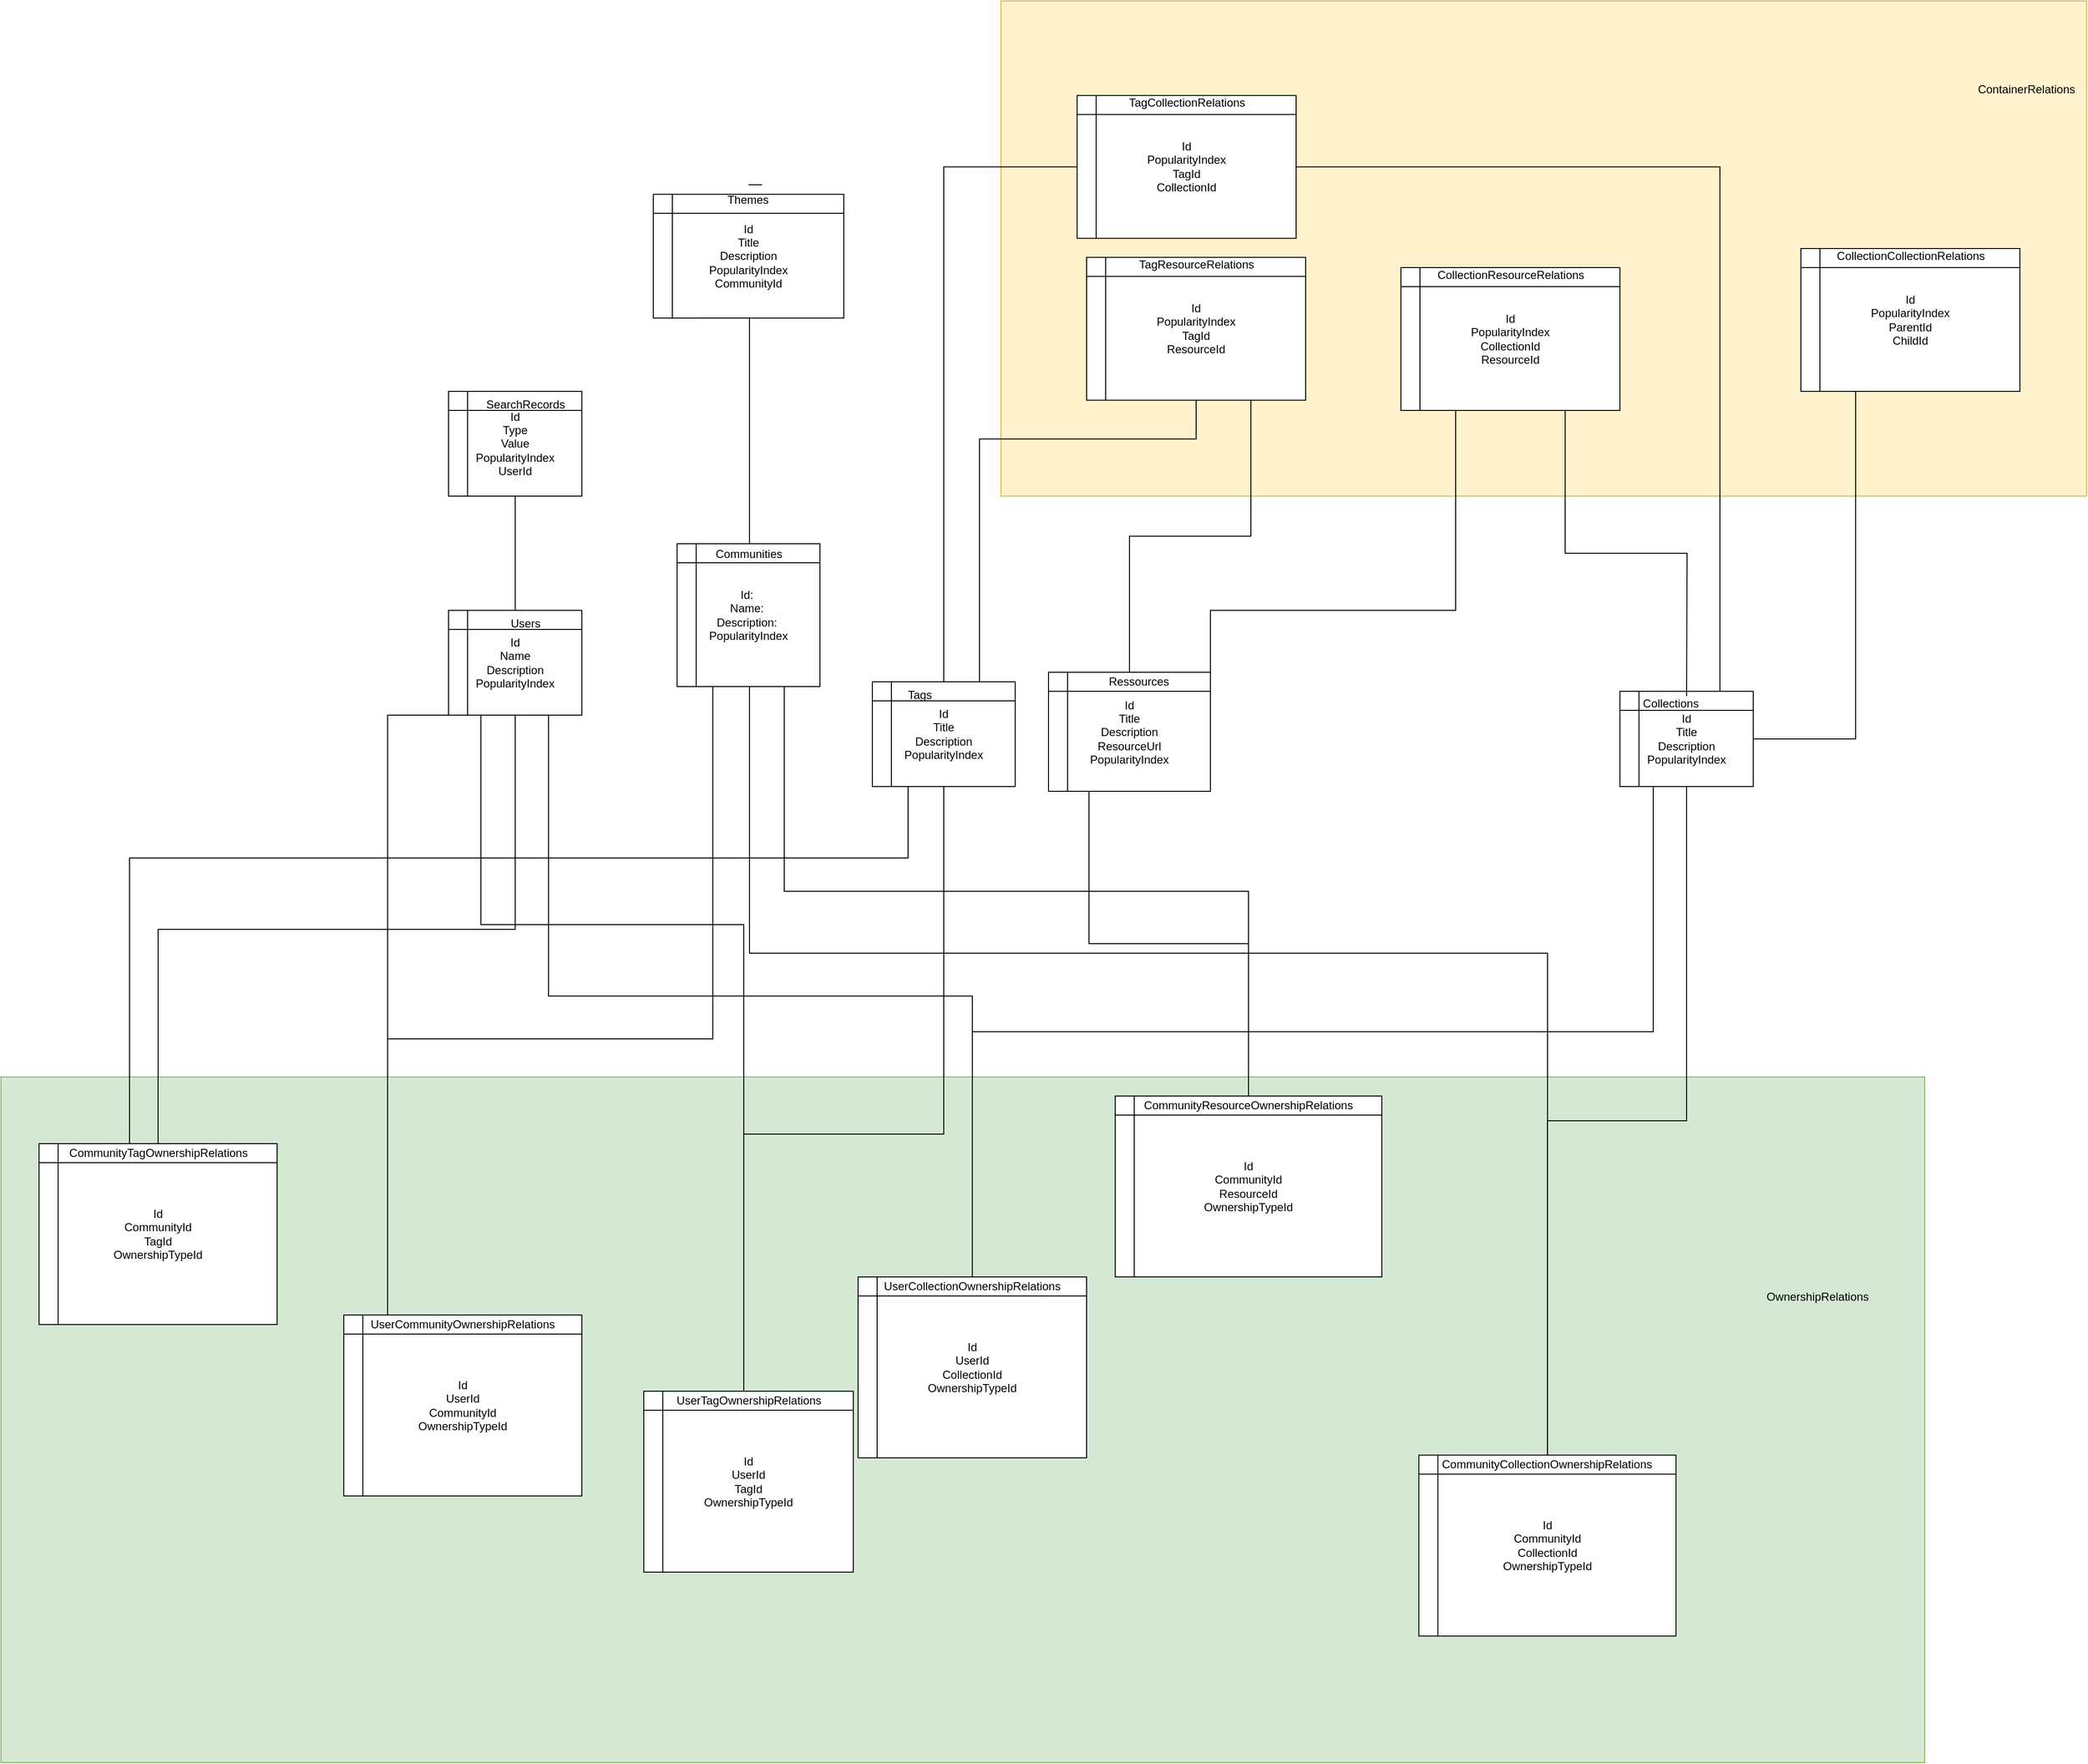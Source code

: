 <mxfile version="12.4.2" type="device" pages="4"><diagram id="v6N8Vq3BSwRtMT5j_dZA" name="single-ownership-table"><mxGraphModel dx="2720" dy="2314" grid="1" gridSize="10" guides="1" tooltips="1" connect="1" arrows="0" fold="1" page="1" pageScale="1" pageWidth="850" pageHeight="1100" math="0" shadow="0"><root><mxCell id="0"/><mxCell id="1" parent="0"/><mxCell id="FRcKFnKKJ9OVO9eIGVd_-90" value="&lt;p style=&quot;line-height: 100%&quot;&gt;ContainerRelations&amp;nbsp; &amp;nbsp;&lt;/p&gt;&lt;p style=&quot;line-height: 100%&quot;&gt;&lt;br&gt;&lt;/p&gt;&lt;p style=&quot;line-height: 100%&quot;&gt;&lt;br&gt;&lt;/p&gt;&lt;p style=&quot;line-height: 100%&quot;&gt;&lt;br&gt;&lt;/p&gt;&lt;p style=&quot;line-height: 100%&quot;&gt;&lt;br&gt;&lt;/p&gt;&lt;p style=&quot;line-height: 100%&quot;&gt;&lt;br&gt;&lt;/p&gt;&lt;p style=&quot;line-height: 100%&quot;&gt;&lt;br&gt;&lt;/p&gt;&lt;p style=&quot;line-height: 100%&quot;&gt;&lt;br&gt;&lt;/p&gt;&lt;p style=&quot;line-height: 100%&quot;&gt;&lt;br&gt;&lt;/p&gt;&lt;p style=&quot;line-height: 100%&quot;&gt;&lt;br&gt;&lt;/p&gt;&lt;p style=&quot;line-height: 100%&quot;&gt;&lt;br&gt;&lt;/p&gt;&lt;p style=&quot;line-height: 100%&quot;&gt;&lt;br&gt;&lt;/p&gt;&lt;p style=&quot;line-height: 100%&quot;&gt;&lt;br&gt;&lt;/p&gt;&lt;p style=&quot;line-height: 100%&quot;&gt;&lt;br&gt;&lt;/p&gt;&lt;p style=&quot;line-height: 100%&quot;&gt;&lt;br&gt;&lt;/p&gt;" style="rounded=0;whiteSpace=wrap;html=1;fillColor=#fff2cc;strokeColor=#d6b656;align=right;" vertex="1" parent="1"><mxGeometry x="700" y="-620" width="1140" height="520" as="geometry"/></mxCell><mxCell id="FRcKFnKKJ9OVO9eIGVd_-89" value="OwnershipRelations&amp;nbsp; &amp;nbsp; &amp;nbsp; &amp;nbsp; &amp;nbsp; &amp;nbsp; &amp;nbsp; &amp;nbsp; &amp;nbsp;&lt;br&gt;&lt;br&gt;&lt;br&gt;&lt;br&gt;&lt;br&gt;&lt;br&gt;&lt;br&gt;&lt;br&gt;&lt;br&gt;&lt;br&gt;&lt;br&gt;&lt;br&gt;&lt;br&gt;&lt;br&gt;&lt;br&gt;&lt;br&gt;&lt;br&gt;&lt;br&gt;&lt;br&gt;" style="rounded=0;whiteSpace=wrap;html=1;fillColor=#d5e8d4;strokeColor=#82b366;align=right;" vertex="1" parent="1"><mxGeometry x="-350" y="510" width="2020" height="720" as="geometry"/></mxCell><mxCell id="pqWX5kSdpRj_YecCh8Ye-45" value="" style="group" parent="1" vertex="1" connectable="0"><mxGeometry x="1350" y="105" width="140" height="100" as="geometry"/></mxCell><mxCell id="pqWX5kSdpRj_YecCh8Ye-30" value="Id&lt;br&gt;Title&lt;br&gt;Description&lt;br&gt;PopularityIndex" style="shape=internalStorage;whiteSpace=wrap;html=1;backgroundOutline=1;" parent="pqWX5kSdpRj_YecCh8Ye-45" vertex="1"><mxGeometry width="140" height="100" as="geometry"/></mxCell><mxCell id="pqWX5kSdpRj_YecCh8Ye-31" value="Collections" style="text;html=1;strokeColor=none;fillColor=none;align=center;verticalAlign=middle;whiteSpace=wrap;rounded=0;" parent="pqWX5kSdpRj_YecCh8Ye-45" vertex="1"><mxGeometry x="32.308" width="43.077" height="25" as="geometry"/></mxCell><mxCell id="FRcKFnKKJ9OVO9eIGVd_-10" value="" style="group" vertex="1" connectable="0" parent="1"><mxGeometry x="820" y="530" width="280" height="190" as="geometry"/></mxCell><mxCell id="FRcKFnKKJ9OVO9eIGVd_-11" value="Id&lt;br&gt;CommunityId&lt;br&gt;ResourceId&lt;br&gt;OwnershipTypeId" style="shape=internalStorage;whiteSpace=wrap;html=1;backgroundOutline=1;" vertex="1" parent="FRcKFnKKJ9OVO9eIGVd_-10"><mxGeometry width="280" height="190" as="geometry"/></mxCell><mxCell id="FRcKFnKKJ9OVO9eIGVd_-12" value="CommunityResourceOwnershipRelations" style="text;html=1;strokeColor=none;fillColor=none;align=center;verticalAlign=middle;whiteSpace=wrap;rounded=0;" vertex="1" parent="FRcKFnKKJ9OVO9eIGVd_-10"><mxGeometry x="70" y="-13.571" width="140" height="47.5" as="geometry"/></mxCell><mxCell id="FRcKFnKKJ9OVO9eIGVd_-37" value="" style="group" vertex="1" connectable="0" parent="1"><mxGeometry x="-310" y="580" width="250" height="190" as="geometry"/></mxCell><mxCell id="FRcKFnKKJ9OVO9eIGVd_-13" value="" style="group" vertex="1" connectable="0" parent="FRcKFnKKJ9OVO9eIGVd_-37"><mxGeometry width="250" height="190" as="geometry"/></mxCell><mxCell id="FRcKFnKKJ9OVO9eIGVd_-14" value="Id&lt;br&gt;CommunityId&lt;br&gt;TagId&lt;br&gt;OwnershipTypeId" style="shape=internalStorage;whiteSpace=wrap;html=1;backgroundOutline=1;" vertex="1" parent="FRcKFnKKJ9OVO9eIGVd_-13"><mxGeometry width="250" height="190" as="geometry"/></mxCell><mxCell id="FRcKFnKKJ9OVO9eIGVd_-15" value="CommunityTagOwnershipRelations" style="text;html=1;strokeColor=none;fillColor=none;align=center;verticalAlign=middle;whiteSpace=wrap;rounded=0;" vertex="1" parent="FRcKFnKKJ9OVO9eIGVd_-13"><mxGeometry x="62.5" y="-13.571" width="125" height="47.5" as="geometry"/></mxCell><mxCell id="FRcKFnKKJ9OVO9eIGVd_-38" value="" style="group" vertex="1" connectable="0" parent="1"><mxGeometry x="120" y="-210" width="140" height="110" as="geometry"/></mxCell><mxCell id="FRcKFnKKJ9OVO9eIGVd_-19" value="" style="group" vertex="1" connectable="0" parent="FRcKFnKKJ9OVO9eIGVd_-38"><mxGeometry width="140" height="110" as="geometry"/></mxCell><mxCell id="FRcKFnKKJ9OVO9eIGVd_-20" value="Id&lt;br&gt;Type&lt;br&gt;Value&lt;br&gt;PopularityIndex&lt;br&gt;UserId" style="shape=internalStorage;whiteSpace=wrap;html=1;backgroundOutline=1;" vertex="1" parent="FRcKFnKKJ9OVO9eIGVd_-19"><mxGeometry width="140" height="110.0" as="geometry"/></mxCell><mxCell id="FRcKFnKKJ9OVO9eIGVd_-21" value="SearchRecords" style="text;html=1;strokeColor=none;fillColor=none;align=center;verticalAlign=middle;whiteSpace=wrap;rounded=0;" vertex="1" parent="FRcKFnKKJ9OVO9eIGVd_-19"><mxGeometry x="32.31" width="97.69" height="27.5" as="geometry"/></mxCell><mxCell id="FRcKFnKKJ9OVO9eIGVd_-39" value="" style="group" vertex="1" connectable="0" parent="1"><mxGeometry x="120" y="20" width="140" height="110" as="geometry"/></mxCell><mxCell id="FRcKFnKKJ9OVO9eIGVd_-34" value="" style="group" vertex="1" connectable="0" parent="FRcKFnKKJ9OVO9eIGVd_-39"><mxGeometry width="140" height="110" as="geometry"/></mxCell><mxCell id="FRcKFnKKJ9OVO9eIGVd_-35" value="Id&lt;br&gt;Name&lt;br&gt;Description&lt;br&gt;PopularityIndex&lt;br&gt;" style="shape=internalStorage;whiteSpace=wrap;html=1;backgroundOutline=1;" vertex="1" parent="FRcKFnKKJ9OVO9eIGVd_-34"><mxGeometry width="140" height="110.0" as="geometry"/></mxCell><mxCell id="FRcKFnKKJ9OVO9eIGVd_-36" value="Users" style="text;html=1;strokeColor=none;fillColor=none;align=center;verticalAlign=middle;whiteSpace=wrap;rounded=0;" vertex="1" parent="FRcKFnKKJ9OVO9eIGVd_-34"><mxGeometry x="32.31" width="97.69" height="27.5" as="geometry"/></mxCell><mxCell id="FRcKFnKKJ9OVO9eIGVd_-40" value="" style="group" vertex="1" connectable="0" parent="1"><mxGeometry x="10" y="760" width="250" height="190" as="geometry"/></mxCell><mxCell id="FRcKFnKKJ9OVO9eIGVd_-25" value="" style="group" vertex="1" connectable="0" parent="FRcKFnKKJ9OVO9eIGVd_-40"><mxGeometry width="250" height="190" as="geometry"/></mxCell><mxCell id="FRcKFnKKJ9OVO9eIGVd_-26" value="Id&lt;br&gt;UserId&lt;br&gt;CommunityId&lt;br&gt;OwnershipTypeId" style="shape=internalStorage;whiteSpace=wrap;html=1;backgroundOutline=1;" vertex="1" parent="FRcKFnKKJ9OVO9eIGVd_-25"><mxGeometry width="250" height="190" as="geometry"/></mxCell><mxCell id="FRcKFnKKJ9OVO9eIGVd_-27" value="UserCommunityOwnershipRelations" style="text;html=1;strokeColor=none;fillColor=none;align=center;verticalAlign=middle;whiteSpace=wrap;rounded=0;" vertex="1" parent="FRcKFnKKJ9OVO9eIGVd_-25"><mxGeometry x="42.857" y="-13.57" width="164.286" height="47.5" as="geometry"/></mxCell><mxCell id="FRcKFnKKJ9OVO9eIGVd_-42" value="" style="group" vertex="1" connectable="0" parent="1"><mxGeometry x="325" y="840" width="220" height="190" as="geometry"/></mxCell><mxCell id="FRcKFnKKJ9OVO9eIGVd_-31" value="" style="group" vertex="1" connectable="0" parent="FRcKFnKKJ9OVO9eIGVd_-42"><mxGeometry width="220" height="190" as="geometry"/></mxCell><mxCell id="FRcKFnKKJ9OVO9eIGVd_-32" value="Id&lt;br&gt;UserId&lt;br&gt;TagId&lt;br&gt;OwnershipTypeId" style="shape=internalStorage;whiteSpace=wrap;html=1;backgroundOutline=1;" vertex="1" parent="FRcKFnKKJ9OVO9eIGVd_-31"><mxGeometry width="220" height="190" as="geometry"/></mxCell><mxCell id="FRcKFnKKJ9OVO9eIGVd_-33" value="UserTagOwnershipRelations" style="text;html=1;strokeColor=none;fillColor=none;align=center;verticalAlign=middle;whiteSpace=wrap;rounded=0;" vertex="1" parent="FRcKFnKKJ9OVO9eIGVd_-31"><mxGeometry x="37.714" y="-13.57" width="144.571" height="47.5" as="geometry"/></mxCell><mxCell id="FRcKFnKKJ9OVO9eIGVd_-43" value="" style="group" vertex="1" connectable="0" parent="1"><mxGeometry x="550" y="720" width="240" height="190" as="geometry"/></mxCell><mxCell id="FRcKFnKKJ9OVO9eIGVd_-22" value="" style="group" vertex="1" connectable="0" parent="FRcKFnKKJ9OVO9eIGVd_-43"><mxGeometry width="240.0" height="190" as="geometry"/></mxCell><mxCell id="FRcKFnKKJ9OVO9eIGVd_-23" value="Id&lt;br&gt;UserId&lt;br&gt;CollectionId&lt;br&gt;OwnershipTypeId" style="shape=internalStorage;whiteSpace=wrap;html=1;backgroundOutline=1;" vertex="1" parent="FRcKFnKKJ9OVO9eIGVd_-22"><mxGeometry width="240.0" height="190" as="geometry"/></mxCell><mxCell id="FRcKFnKKJ9OVO9eIGVd_-24" value="UserCollectionOwnershipRelations" style="text;html=1;strokeColor=none;fillColor=none;align=center;verticalAlign=middle;whiteSpace=wrap;rounded=0;" vertex="1" parent="FRcKFnKKJ9OVO9eIGVd_-22"><mxGeometry x="60.0" y="-13.571" width="120.0" height="47.5" as="geometry"/></mxCell><mxCell id="FRcKFnKKJ9OVO9eIGVd_-45" value="" style="group" vertex="1" connectable="0" parent="1"><mxGeometry x="1120" y="-340" width="230" height="150" as="geometry"/></mxCell><mxCell id="FRcKFnKKJ9OVO9eIGVd_-4" value="" style="group" vertex="1" connectable="0" parent="FRcKFnKKJ9OVO9eIGVd_-45"><mxGeometry width="230" height="150" as="geometry"/></mxCell><mxCell id="FRcKFnKKJ9OVO9eIGVd_-5" value="Id&lt;br&gt;PopularityIndex&lt;br&gt;CollectionId&lt;br&gt;ResourceId" style="shape=internalStorage;whiteSpace=wrap;html=1;backgroundOutline=1;" vertex="1" parent="FRcKFnKKJ9OVO9eIGVd_-4"><mxGeometry width="230" height="150" as="geometry"/></mxCell><mxCell id="FRcKFnKKJ9OVO9eIGVd_-6" value="CollectionResourceRelations" style="text;html=1;strokeColor=none;fillColor=none;align=center;verticalAlign=middle;whiteSpace=wrap;rounded=0;" vertex="1" parent="FRcKFnKKJ9OVO9eIGVd_-4"><mxGeometry x="57.5" y="-10.714" width="115" height="37.5" as="geometry"/></mxCell><mxCell id="FRcKFnKKJ9OVO9eIGVd_-46" value="" style="group" vertex="1" connectable="0" parent="1"><mxGeometry x="1540" y="-360" width="230" height="150" as="geometry"/></mxCell><mxCell id="FRcKFnKKJ9OVO9eIGVd_-1" value="" style="group" vertex="1" connectable="0" parent="FRcKFnKKJ9OVO9eIGVd_-46"><mxGeometry width="230" height="150" as="geometry"/></mxCell><mxCell id="FRcKFnKKJ9OVO9eIGVd_-2" value="Id&lt;br&gt;PopularityIndex&lt;br&gt;ParentId&lt;br&gt;ChildId&lt;br&gt;" style="shape=internalStorage;whiteSpace=wrap;html=1;backgroundOutline=1;" vertex="1" parent="FRcKFnKKJ9OVO9eIGVd_-1"><mxGeometry width="230" height="150" as="geometry"/></mxCell><mxCell id="FRcKFnKKJ9OVO9eIGVd_-3" value="CollectionCollectionRelations" style="text;html=1;strokeColor=none;fillColor=none;align=center;verticalAlign=middle;whiteSpace=wrap;rounded=0;" vertex="1" parent="FRcKFnKKJ9OVO9eIGVd_-1"><mxGeometry x="57.5" y="-10.714" width="115" height="37.5" as="geometry"/></mxCell><mxCell id="FRcKFnKKJ9OVO9eIGVd_-47" value="" style="group" vertex="1" connectable="0" parent="1"><mxGeometry x="810" y="110" width="110" height="100" as="geometry"/></mxCell><mxCell id="nQwYgW4W9R_cIeJfVLbZ-9" value="" style="group" parent="FRcKFnKKJ9OVO9eIGVd_-47" vertex="1" connectable="0"><mxGeometry width="110" height="100" as="geometry"/></mxCell><mxCell id="ZPOdEApVJk_QrhiPprMP-35" value="" style="group" parent="nQwYgW4W9R_cIeJfVLbZ-9" vertex="1" connectable="0"><mxGeometry width="110.0" height="100" as="geometry"/></mxCell><mxCell id="pqWX5kSdpRj_YecCh8Ye-42" value="" style="group" parent="ZPOdEApVJk_QrhiPprMP-35" vertex="1" connectable="0"><mxGeometry width="110.0" height="100" as="geometry"/></mxCell><mxCell id="pqWX5kSdpRj_YecCh8Ye-4" value="Id&lt;br&gt;Title&lt;br&gt;Description&lt;br&gt;ResourceUrl&lt;br&gt;PopularityIndex" style="shape=internalStorage;whiteSpace=wrap;html=1;backgroundOutline=1;" parent="pqWX5kSdpRj_YecCh8Ye-42" vertex="1"><mxGeometry x="-60.0" y="-25" width="170.0" height="125" as="geometry"/></mxCell><mxCell id="pqWX5kSdpRj_YecCh8Ye-5" value="Ressources" style="text;html=1;strokeColor=none;fillColor=none;align=center;verticalAlign=middle;whiteSpace=wrap;rounded=0;container=1;" parent="pqWX5kSdpRj_YecCh8Ye-42" vertex="1"><mxGeometry x="-30" y="-25" width="130" height="20" as="geometry"/></mxCell><mxCell id="FRcKFnKKJ9OVO9eIGVd_-48" value="" style="group" vertex="1" connectable="0" parent="1"><mxGeometry x="1138.86" y="907.14" width="270" height="190" as="geometry"/></mxCell><mxCell id="FRcKFnKKJ9OVO9eIGVd_-7" value="" style="group" vertex="1" connectable="0" parent="FRcKFnKKJ9OVO9eIGVd_-48"><mxGeometry width="270" height="190" as="geometry"/></mxCell><mxCell id="FRcKFnKKJ9OVO9eIGVd_-8" value="Id&lt;br&gt;CommunityId&lt;br&gt;CollectionId&lt;br&gt;OwnershipTypeId" style="shape=internalStorage;whiteSpace=wrap;html=1;backgroundOutline=1;" vertex="1" parent="FRcKFnKKJ9OVO9eIGVd_-7"><mxGeometry width="270" height="190" as="geometry"/></mxCell><mxCell id="FRcKFnKKJ9OVO9eIGVd_-9" value="CommunityCollectionOwnershipRelations" style="text;html=1;strokeColor=none;fillColor=none;align=center;verticalAlign=middle;whiteSpace=wrap;rounded=0;" vertex="1" parent="FRcKFnKKJ9OVO9eIGVd_-7"><mxGeometry x="67.5" y="-13.571" width="135" height="47.5" as="geometry"/></mxCell><mxCell id="FRcKFnKKJ9OVO9eIGVd_-49" value="" style="group" vertex="1" connectable="0" parent="1"><mxGeometry x="335" y="-416.96" width="200" height="130" as="geometry"/></mxCell><mxCell id="pqWX5kSdpRj_YecCh8Ye-41" value="" style="group" parent="FRcKFnKKJ9OVO9eIGVd_-49" vertex="1" connectable="0"><mxGeometry width="200" height="130" as="geometry"/></mxCell><mxCell id="pqWX5kSdpRj_YecCh8Ye-18" value="Id&lt;br&gt;Title&lt;br&gt;Description&lt;br&gt;PopularityIndex&lt;br&gt;CommunityId" style="shape=internalStorage;whiteSpace=wrap;html=1;backgroundOutline=1;" parent="pqWX5kSdpRj_YecCh8Ye-41" vertex="1"><mxGeometry width="200" height="130" as="geometry"/></mxCell><mxCell id="pqWX5kSdpRj_YecCh8Ye-19" value="Themes" style="text;html=1;strokeColor=none;fillColor=none;align=center;verticalAlign=middle;whiteSpace=wrap;rounded=0;" parent="pqWX5kSdpRj_YecCh8Ye-41" vertex="1"><mxGeometry x="71.429" y="-10" width="57.143" height="32.5" as="geometry"/></mxCell><mxCell id="pqWX5kSdpRj_YecCh8Ye-65" style="edgeStyle=orthogonalEdgeStyle;rounded=0;orthogonalLoop=1;jettySize=auto;html=1;exitX=0.75;exitY=0;exitDx=0;exitDy=0;entryX=0.5;entryY=0;entryDx=0;entryDy=0;endArrow=none;endFill=0;" parent="pqWX5kSdpRj_YecCh8Ye-41" source="pqWX5kSdpRj_YecCh8Ye-19" target="pqWX5kSdpRj_YecCh8Ye-19" edge="1"><mxGeometry relative="1" as="geometry"/></mxCell><mxCell id="FRcKFnKKJ9OVO9eIGVd_-50" value="" style="group" vertex="1" connectable="0" parent="1"><mxGeometry x="360" y="-50" width="150" height="150" as="geometry"/></mxCell><mxCell id="JuHAOdK7Tf898XaQzVZD-1" value="" style="group" parent="FRcKFnKKJ9OVO9eIGVd_-50" vertex="1" connectable="0"><mxGeometry width="150" height="150" as="geometry"/></mxCell><mxCell id="pqWX5kSdpRj_YecCh8Ye-37" value="" style="group" parent="JuHAOdK7Tf898XaQzVZD-1" vertex="1" connectable="0"><mxGeometry width="150" height="150" as="geometry"/></mxCell><mxCell id="pqWX5kSdpRj_YecCh8Ye-12" value="Id:&amp;nbsp;&lt;br&gt;Name:&amp;nbsp;&lt;br&gt;Description:&amp;nbsp;&lt;br&gt;PopularityIndex" style="shape=internalStorage;whiteSpace=wrap;html=1;backgroundOutline=1;" parent="pqWX5kSdpRj_YecCh8Ye-37" vertex="1"><mxGeometry width="150" height="150" as="geometry"/></mxCell><mxCell id="pqWX5kSdpRj_YecCh8Ye-13" value="Communities" style="text;html=1;strokeColor=none;fillColor=none;align=center;verticalAlign=middle;whiteSpace=wrap;rounded=0;container=1;" parent="pqWX5kSdpRj_YecCh8Ye-37" vertex="1"><mxGeometry x="47.725" y="-8" width="54.545" height="37.5" as="geometry"/></mxCell><mxCell id="FRcKFnKKJ9OVO9eIGVd_-51" value="" style="group" vertex="1" connectable="0" parent="1"><mxGeometry x="565" y="95" width="150" height="110" as="geometry"/></mxCell><mxCell id="pqWX5kSdpRj_YecCh8Ye-47" value="" style="group" parent="FRcKFnKKJ9OVO9eIGVd_-51" vertex="1" connectable="0"><mxGeometry width="150" height="110" as="geometry"/></mxCell><mxCell id="pqWX5kSdpRj_YecCh8Ye-26" value="Id&lt;br&gt;Title&lt;br&gt;Description&lt;br&gt;PopularityIndex" style="shape=internalStorage;whiteSpace=wrap;html=1;backgroundOutline=1;" parent="pqWX5kSdpRj_YecCh8Ye-47" vertex="1"><mxGeometry width="150" height="110.0" as="geometry"/></mxCell><mxCell id="pqWX5kSdpRj_YecCh8Ye-27" value="Tags" style="text;html=1;strokeColor=none;fillColor=none;align=center;verticalAlign=middle;whiteSpace=wrap;rounded=0;" parent="pqWX5kSdpRj_YecCh8Ye-47" vertex="1"><mxGeometry x="30" width="40" height="27.5" as="geometry"/></mxCell><mxCell id="FRcKFnKKJ9OVO9eIGVd_-52" style="edgeStyle=orthogonalEdgeStyle;rounded=0;orthogonalLoop=1;jettySize=auto;html=1;exitX=0.75;exitY=1;exitDx=0;exitDy=0;endArrow=none;endFill=0;" edge="1" parent="1" source="FRcKFnKKJ9OVO9eIGVd_-5"><mxGeometry relative="1" as="geometry"><mxPoint x="1420" y="110" as="targetPoint"/></mxGeometry></mxCell><mxCell id="FRcKFnKKJ9OVO9eIGVd_-55" style="edgeStyle=orthogonalEdgeStyle;rounded=0;orthogonalLoop=1;jettySize=auto;html=1;exitX=0.25;exitY=1;exitDx=0;exitDy=0;entryX=1;entryY=0.25;entryDx=0;entryDy=0;endArrow=none;endFill=0;" edge="1" parent="1" source="FRcKFnKKJ9OVO9eIGVd_-5" target="pqWX5kSdpRj_YecCh8Ye-4"><mxGeometry relative="1" as="geometry"><Array as="points"><mxPoint x="1177" y="20"/><mxPoint x="920" y="20"/></Array></mxGeometry></mxCell><mxCell id="FRcKFnKKJ9OVO9eIGVd_-56" style="edgeStyle=orthogonalEdgeStyle;rounded=0;orthogonalLoop=1;jettySize=auto;html=1;exitX=1;exitY=0.5;exitDx=0;exitDy=0;entryX=0.25;entryY=1;entryDx=0;entryDy=0;endArrow=none;endFill=0;" edge="1" parent="1" source="pqWX5kSdpRj_YecCh8Ye-30" target="FRcKFnKKJ9OVO9eIGVd_-2"><mxGeometry relative="1" as="geometry"/></mxCell><mxCell id="FRcKFnKKJ9OVO9eIGVd_-57" value="" style="group" vertex="1" connectable="0" parent="1"><mxGeometry x="790" y="-350.71" width="230" height="150" as="geometry"/></mxCell><mxCell id="FRcKFnKKJ9OVO9eIGVd_-58" value="" style="group" vertex="1" connectable="0" parent="FRcKFnKKJ9OVO9eIGVd_-57"><mxGeometry width="230" height="150" as="geometry"/></mxCell><mxCell id="FRcKFnKKJ9OVO9eIGVd_-59" value="Id&lt;br&gt;PopularityIndex&lt;br&gt;TagId&lt;br&gt;ResourceId" style="shape=internalStorage;whiteSpace=wrap;html=1;backgroundOutline=1;" vertex="1" parent="FRcKFnKKJ9OVO9eIGVd_-58"><mxGeometry width="230" height="150" as="geometry"/></mxCell><mxCell id="FRcKFnKKJ9OVO9eIGVd_-60" value="TagResourceRelations" style="text;html=1;strokeColor=none;fillColor=none;align=center;verticalAlign=middle;whiteSpace=wrap;rounded=0;" vertex="1" parent="FRcKFnKKJ9OVO9eIGVd_-58"><mxGeometry x="57.5" y="-10.714" width="115" height="37.5" as="geometry"/></mxCell><mxCell id="FRcKFnKKJ9OVO9eIGVd_-61" style="edgeStyle=orthogonalEdgeStyle;rounded=0;orthogonalLoop=1;jettySize=auto;html=1;exitX=0.5;exitY=1;exitDx=0;exitDy=0;entryX=0.75;entryY=0;entryDx=0;entryDy=0;endArrow=none;endFill=0;" edge="1" parent="1" source="FRcKFnKKJ9OVO9eIGVd_-59" target="pqWX5kSdpRj_YecCh8Ye-26"><mxGeometry relative="1" as="geometry"><Array as="points"><mxPoint x="905" y="-160"/><mxPoint x="678" y="-160"/></Array></mxGeometry></mxCell><mxCell id="FRcKFnKKJ9OVO9eIGVd_-62" style="edgeStyle=orthogonalEdgeStyle;rounded=0;orthogonalLoop=1;jettySize=auto;html=1;exitX=0.75;exitY=1;exitDx=0;exitDy=0;endArrow=none;endFill=0;" edge="1" parent="1" source="FRcKFnKKJ9OVO9eIGVd_-59" target="pqWX5kSdpRj_YecCh8Ye-4"><mxGeometry relative="1" as="geometry"/></mxCell><mxCell id="FRcKFnKKJ9OVO9eIGVd_-63" value="" style="group" vertex="1" connectable="0" parent="1"><mxGeometry x="780" y="-520.71" width="230" height="150" as="geometry"/></mxCell><mxCell id="FRcKFnKKJ9OVO9eIGVd_-64" value="" style="group" vertex="1" connectable="0" parent="FRcKFnKKJ9OVO9eIGVd_-63"><mxGeometry width="230" height="150" as="geometry"/></mxCell><mxCell id="FRcKFnKKJ9OVO9eIGVd_-65" value="Id&lt;br&gt;PopularityIndex&lt;br&gt;TagId&lt;br&gt;CollectionId" style="shape=internalStorage;whiteSpace=wrap;html=1;backgroundOutline=1;" vertex="1" parent="FRcKFnKKJ9OVO9eIGVd_-64"><mxGeometry width="230" height="150" as="geometry"/></mxCell><mxCell id="FRcKFnKKJ9OVO9eIGVd_-66" value="TagCollectionRelations" style="text;html=1;strokeColor=none;fillColor=none;align=center;verticalAlign=middle;whiteSpace=wrap;rounded=0;" vertex="1" parent="FRcKFnKKJ9OVO9eIGVd_-64"><mxGeometry x="57.5" y="-10.714" width="115" height="37.5" as="geometry"/></mxCell><mxCell id="FRcKFnKKJ9OVO9eIGVd_-67" style="edgeStyle=orthogonalEdgeStyle;rounded=0;orthogonalLoop=1;jettySize=auto;html=1;exitX=1;exitY=0.5;exitDx=0;exitDy=0;entryX=0.75;entryY=0;entryDx=0;entryDy=0;endArrow=none;endFill=0;" edge="1" parent="1" source="FRcKFnKKJ9OVO9eIGVd_-65" target="pqWX5kSdpRj_YecCh8Ye-30"><mxGeometry relative="1" as="geometry"/></mxCell><mxCell id="FRcKFnKKJ9OVO9eIGVd_-68" style="edgeStyle=orthogonalEdgeStyle;rounded=0;orthogonalLoop=1;jettySize=auto;html=1;exitX=0;exitY=0.5;exitDx=0;exitDy=0;entryX=0.5;entryY=0;entryDx=0;entryDy=0;endArrow=none;endFill=0;" edge="1" parent="1" source="FRcKFnKKJ9OVO9eIGVd_-65" target="pqWX5kSdpRj_YecCh8Ye-26"><mxGeometry relative="1" as="geometry"/></mxCell><mxCell id="FRcKFnKKJ9OVO9eIGVd_-70" style="edgeStyle=orthogonalEdgeStyle;rounded=0;orthogonalLoop=1;jettySize=auto;html=1;exitX=0.25;exitY=1;exitDx=0;exitDy=0;endArrow=none;endFill=0;" edge="1" parent="1" source="FRcKFnKKJ9OVO9eIGVd_-35" target="FRcKFnKKJ9OVO9eIGVd_-32"><mxGeometry relative="1" as="geometry"><Array as="points"><mxPoint x="154" y="350"/><mxPoint x="430" y="350"/></Array></mxGeometry></mxCell><mxCell id="FRcKFnKKJ9OVO9eIGVd_-72" style="edgeStyle=orthogonalEdgeStyle;rounded=0;orthogonalLoop=1;jettySize=auto;html=1;exitX=0.25;exitY=1;exitDx=0;exitDy=0;endArrow=none;endFill=0;" edge="1" parent="1" source="pqWX5kSdpRj_YecCh8Ye-26" target="FRcKFnKKJ9OVO9eIGVd_-14"><mxGeometry relative="1" as="geometry"><Array as="points"><mxPoint x="603" y="280"/><mxPoint x="-215" y="280"/></Array></mxGeometry></mxCell><mxCell id="FRcKFnKKJ9OVO9eIGVd_-73" style="edgeStyle=orthogonalEdgeStyle;rounded=0;orthogonalLoop=1;jettySize=auto;html=1;exitX=0.5;exitY=1;exitDx=0;exitDy=0;endArrow=none;endFill=0;" edge="1" parent="1" source="pqWX5kSdpRj_YecCh8Ye-30" target="FRcKFnKKJ9OVO9eIGVd_-8"><mxGeometry relative="1" as="geometry"/></mxCell><mxCell id="FRcKFnKKJ9OVO9eIGVd_-78" style="edgeStyle=orthogonalEdgeStyle;rounded=0;orthogonalLoop=1;jettySize=auto;html=1;exitX=0.5;exitY=1;exitDx=0;exitDy=0;endArrow=none;endFill=0;" edge="1" parent="1" source="pqWX5kSdpRj_YecCh8Ye-26"><mxGeometry relative="1" as="geometry"><mxPoint x="430" y="630" as="targetPoint"/><Array as="points"><mxPoint x="640" y="570"/><mxPoint x="430" y="570"/></Array></mxGeometry></mxCell><mxCell id="FRcKFnKKJ9OVO9eIGVd_-79" style="edgeStyle=orthogonalEdgeStyle;rounded=0;orthogonalLoop=1;jettySize=auto;html=1;exitX=0.5;exitY=1;exitDx=0;exitDy=0;endArrow=none;endFill=0;" edge="1" parent="1" source="FRcKFnKKJ9OVO9eIGVd_-35" target="FRcKFnKKJ9OVO9eIGVd_-14"><mxGeometry relative="1" as="geometry"/></mxCell><mxCell id="FRcKFnKKJ9OVO9eIGVd_-80" style="edgeStyle=orthogonalEdgeStyle;rounded=0;orthogonalLoop=1;jettySize=auto;html=1;exitX=0.25;exitY=1;exitDx=0;exitDy=0;endArrow=none;endFill=0;" edge="1" parent="1" source="pqWX5kSdpRj_YecCh8Ye-30" target="FRcKFnKKJ9OVO9eIGVd_-23"><mxGeometry relative="1" as="geometry"/></mxCell><mxCell id="FRcKFnKKJ9OVO9eIGVd_-81" style="edgeStyle=orthogonalEdgeStyle;rounded=0;orthogonalLoop=1;jettySize=auto;html=1;exitX=0.75;exitY=1;exitDx=0;exitDy=0;endArrow=none;endFill=0;" edge="1" parent="1" source="FRcKFnKKJ9OVO9eIGVd_-35" target="FRcKFnKKJ9OVO9eIGVd_-23"><mxGeometry relative="1" as="geometry"/></mxCell><mxCell id="FRcKFnKKJ9OVO9eIGVd_-82" style="edgeStyle=orthogonalEdgeStyle;rounded=0;orthogonalLoop=1;jettySize=auto;html=1;exitX=0.75;exitY=1;exitDx=0;exitDy=0;endArrow=none;endFill=0;" edge="1" parent="1" source="pqWX5kSdpRj_YecCh8Ye-12" target="FRcKFnKKJ9OVO9eIGVd_-11"><mxGeometry relative="1" as="geometry"/></mxCell><mxCell id="FRcKFnKKJ9OVO9eIGVd_-83" style="edgeStyle=orthogonalEdgeStyle;rounded=0;orthogonalLoop=1;jettySize=auto;html=1;exitX=0.25;exitY=1;exitDx=0;exitDy=0;endArrow=none;endFill=0;" edge="1" parent="1" source="pqWX5kSdpRj_YecCh8Ye-4" target="FRcKFnKKJ9OVO9eIGVd_-11"><mxGeometry relative="1" as="geometry"/></mxCell><mxCell id="FRcKFnKKJ9OVO9eIGVd_-84" style="edgeStyle=orthogonalEdgeStyle;rounded=0;orthogonalLoop=1;jettySize=auto;html=1;exitX=0.5;exitY=1;exitDx=0;exitDy=0;endArrow=none;endFill=0;" edge="1" parent="1" source="pqWX5kSdpRj_YecCh8Ye-12" target="FRcKFnKKJ9OVO9eIGVd_-8"><mxGeometry relative="1" as="geometry"><Array as="points"><mxPoint x="436" y="380"/><mxPoint x="1274" y="380"/></Array></mxGeometry></mxCell><mxCell id="FRcKFnKKJ9OVO9eIGVd_-85" style="edgeStyle=orthogonalEdgeStyle;rounded=0;orthogonalLoop=1;jettySize=auto;html=1;exitX=0.75;exitY=1;exitDx=0;exitDy=0;endArrow=none;endFill=0;" edge="1" parent="1" source="FRcKFnKKJ9OVO9eIGVd_-20" target="FRcKFnKKJ9OVO9eIGVd_-35"><mxGeometry relative="1" as="geometry"><Array as="points"><mxPoint x="190" y="-100"/></Array></mxGeometry></mxCell><mxCell id="FRcKFnKKJ9OVO9eIGVd_-86" style="edgeStyle=orthogonalEdgeStyle;rounded=0;orthogonalLoop=1;jettySize=auto;html=1;exitX=0;exitY=1;exitDx=0;exitDy=0;endArrow=none;endFill=0;" edge="1" parent="1" source="FRcKFnKKJ9OVO9eIGVd_-35" target="FRcKFnKKJ9OVO9eIGVd_-26"><mxGeometry relative="1" as="geometry"><Array as="points"><mxPoint x="56" y="130"/></Array></mxGeometry></mxCell><mxCell id="FRcKFnKKJ9OVO9eIGVd_-87" style="edgeStyle=orthogonalEdgeStyle;rounded=0;orthogonalLoop=1;jettySize=auto;html=1;exitX=0.25;exitY=1;exitDx=0;exitDy=0;endArrow=none;endFill=0;" edge="1" parent="1" source="pqWX5kSdpRj_YecCh8Ye-12" target="FRcKFnKKJ9OVO9eIGVd_-26"><mxGeometry relative="1" as="geometry"><Array as="points"><mxPoint x="397" y="470"/><mxPoint x="56" y="470"/></Array></mxGeometry></mxCell><mxCell id="FRcKFnKKJ9OVO9eIGVd_-88" style="edgeStyle=orthogonalEdgeStyle;rounded=0;orthogonalLoop=1;jettySize=auto;html=1;exitX=0.25;exitY=1;exitDx=0;exitDy=0;endArrow=none;endFill=0;" edge="1" parent="1" source="pqWX5kSdpRj_YecCh8Ye-18" target="pqWX5kSdpRj_YecCh8Ye-12"><mxGeometry relative="1" as="geometry"><Array as="points"><mxPoint x="436" y="-287"/></Array></mxGeometry></mxCell></root></mxGraphModel></diagram><diagram id="t3cZwwtL8ryA52vTDxTE" name="many-relation-tables"><mxGraphModel dx="2272" dy="827" grid="1" gridSize="10" guides="1" tooltips="1" connect="1" arrows="1" fold="1" page="1" pageScale="1" pageWidth="850" pageHeight="1100" math="0" shadow="0"><root><mxCell id="jodjfH8vtEPQphbu1ZLE-0"/><mxCell id="jodjfH8vtEPQphbu1ZLE-1" parent="jodjfH8vtEPQphbu1ZLE-0"/><mxCell id="TPpuw8hHz1RnuwuBv4Gd-0" style="edgeStyle=orthogonalEdgeStyle;rounded=0;orthogonalLoop=1;jettySize=auto;html=1;entryX=0;entryY=0.5;entryDx=0;entryDy=0;endArrow=none;endFill=0;" edge="1" parent="jodjfH8vtEPQphbu1ZLE-1" source="TPpuw8hHz1RnuwuBv4Gd-5" target="TPpuw8hHz1RnuwuBv4Gd-14"><mxGeometry relative="1" as="geometry"/></mxCell><mxCell id="TPpuw8hHz1RnuwuBv4Gd-1" style="edgeStyle=orthogonalEdgeStyle;rounded=0;orthogonalLoop=1;jettySize=auto;html=1;exitX=0;exitY=0.5;exitDx=0;exitDy=0;entryX=1;entryY=0.5;entryDx=0;entryDy=0;endArrow=none;endFill=0;" edge="1" parent="jodjfH8vtEPQphbu1ZLE-1" source="TPpuw8hHz1RnuwuBv4Gd-8" target="TPpuw8hHz1RnuwuBv4Gd-11"><mxGeometry relative="1" as="geometry"/></mxCell><mxCell id="TPpuw8hHz1RnuwuBv4Gd-2" style="edgeStyle=orthogonalEdgeStyle;rounded=0;orthogonalLoop=1;jettySize=auto;html=1;exitX=1;exitY=0.5;exitDx=0;exitDy=0;entryX=0;entryY=0.5;entryDx=0;entryDy=0;endArrow=none;endFill=0;" edge="1" parent="jodjfH8vtEPQphbu1ZLE-1" source="TPpuw8hHz1RnuwuBv4Gd-8" target="TPpuw8hHz1RnuwuBv4Gd-5"><mxGeometry relative="1" as="geometry"/></mxCell><mxCell id="TPpuw8hHz1RnuwuBv4Gd-3" style="edgeStyle=orthogonalEdgeStyle;rounded=0;orthogonalLoop=1;jettySize=auto;html=1;entryX=0.75;entryY=0;entryDx=0;entryDy=0;endArrow=none;endFill=0;" edge="1" parent="jodjfH8vtEPQphbu1ZLE-1" source="TPpuw8hHz1RnuwuBv4Gd-14" target="TPpuw8hHz1RnuwuBv4Gd-18"><mxGeometry relative="1" as="geometry"><Array as="points"><mxPoint x="740" y="180"/></Array></mxGeometry></mxCell><mxCell id="TPpuw8hHz1RnuwuBv4Gd-4" value="" style="group" vertex="1" connectable="0" parent="jodjfH8vtEPQphbu1ZLE-1"><mxGeometry x="470" y="10" width="110" height="80" as="geometry"/></mxCell><mxCell id="TPpuw8hHz1RnuwuBv4Gd-5" value="" style="shape=internalStorage;whiteSpace=wrap;html=1;backgroundOutline=1;" vertex="1" parent="TPpuw8hHz1RnuwuBv4Gd-4"><mxGeometry width="110" height="80" as="geometry"/></mxCell><mxCell id="TPpuw8hHz1RnuwuBv4Gd-6" value="Community" style="text;html=1;strokeColor=none;fillColor=none;align=center;verticalAlign=middle;whiteSpace=wrap;rounded=0;" vertex="1" parent="TPpuw8hHz1RnuwuBv4Gd-4"><mxGeometry x="40" width="40" height="20" as="geometry"/></mxCell><mxCell id="TPpuw8hHz1RnuwuBv4Gd-7" value="" style="group" vertex="1" connectable="0" parent="jodjfH8vtEPQphbu1ZLE-1"><mxGeometry x="260" y="10" width="150" height="80" as="geometry"/></mxCell><mxCell id="TPpuw8hHz1RnuwuBv4Gd-8" value="isAdmin: Boolean" style="shape=internalStorage;whiteSpace=wrap;html=1;backgroundOutline=1;" vertex="1" parent="TPpuw8hHz1RnuwuBv4Gd-7"><mxGeometry width="150" height="80" as="geometry"/></mxCell><mxCell id="TPpuw8hHz1RnuwuBv4Gd-9" value="CommunityRelations" style="text;html=1;strokeColor=none;fillColor=none;align=center;verticalAlign=middle;whiteSpace=wrap;rounded=0;" vertex="1" parent="TPpuw8hHz1RnuwuBv4Gd-7"><mxGeometry x="65" width="40" height="20" as="geometry"/></mxCell><mxCell id="TPpuw8hHz1RnuwuBv4Gd-10" value="" style="group" vertex="1" connectable="0" parent="jodjfH8vtEPQphbu1ZLE-1"><mxGeometry x="120" y="10" width="80" height="80" as="geometry"/></mxCell><mxCell id="TPpuw8hHz1RnuwuBv4Gd-11" value="" style="shape=internalStorage;whiteSpace=wrap;html=1;backgroundOutline=1;" vertex="1" parent="TPpuw8hHz1RnuwuBv4Gd-10"><mxGeometry width="80" height="80" as="geometry"/></mxCell><mxCell id="TPpuw8hHz1RnuwuBv4Gd-12" value="User" style="text;html=1;strokeColor=none;fillColor=none;align=center;verticalAlign=middle;whiteSpace=wrap;rounded=0;" vertex="1" parent="TPpuw8hHz1RnuwuBv4Gd-10"><mxGeometry x="20" width="40" height="20" as="geometry"/></mxCell><mxCell id="TPpuw8hHz1RnuwuBv4Gd-13" value="" style="group" vertex="1" connectable="0" parent="jodjfH8vtEPQphbu1ZLE-1"><mxGeometry x="670" y="10" width="140" height="80" as="geometry"/></mxCell><mxCell id="TPpuw8hHz1RnuwuBv4Gd-14" value="isAdmin: Boolean" style="shape=internalStorage;whiteSpace=wrap;html=1;backgroundOutline=1;" vertex="1" parent="TPpuw8hHz1RnuwuBv4Gd-13"><mxGeometry width="140" height="80" as="geometry"/></mxCell><mxCell id="TPpuw8hHz1RnuwuBv4Gd-15" value="ThemeRelations" style="text;html=1;strokeColor=none;fillColor=none;align=center;verticalAlign=middle;whiteSpace=wrap;rounded=0;" vertex="1" parent="TPpuw8hHz1RnuwuBv4Gd-13"><mxGeometry x="50" width="40" height="20" as="geometry"/></mxCell><mxCell id="TPpuw8hHz1RnuwuBv4Gd-16" value="" style="group" vertex="1" connectable="0" parent="jodjfH8vtEPQphbu1ZLE-1"><mxGeometry x="670" y="150" width="140" height="80" as="geometry"/></mxCell><mxCell id="TPpuw8hHz1RnuwuBv4Gd-17" value="" style="shape=internalStorage;whiteSpace=wrap;html=1;backgroundOutline=1;" vertex="1" parent="TPpuw8hHz1RnuwuBv4Gd-16"><mxGeometry width="140" height="80" as="geometry"/></mxCell><mxCell id="TPpuw8hHz1RnuwuBv4Gd-18" value="Theme" style="text;html=1;strokeColor=none;fillColor=none;align=center;verticalAlign=middle;whiteSpace=wrap;rounded=0;" vertex="1" parent="TPpuw8hHz1RnuwuBv4Gd-16"><mxGeometry x="50" width="40" height="20" as="geometry"/></mxCell><mxCell id="TPpuw8hHz1RnuwuBv4Gd-19" style="edgeStyle=orthogonalEdgeStyle;rounded=0;orthogonalLoop=1;jettySize=auto;html=1;exitX=0.75;exitY=0;exitDx=0;exitDy=0;entryX=0.5;entryY=0;entryDx=0;entryDy=0;endArrow=none;endFill=0;" edge="1" parent="TPpuw8hHz1RnuwuBv4Gd-16" source="TPpuw8hHz1RnuwuBv4Gd-18" target="TPpuw8hHz1RnuwuBv4Gd-18"><mxGeometry relative="1" as="geometry"/></mxCell><mxCell id="TPpuw8hHz1RnuwuBv4Gd-20" value="" style="group" vertex="1" connectable="0" parent="jodjfH8vtEPQphbu1ZLE-1"><mxGeometry x="650" y="540" width="140" height="80" as="geometry"/></mxCell><mxCell id="TPpuw8hHz1RnuwuBv4Gd-21" value="" style="shape=internalStorage;whiteSpace=wrap;html=1;backgroundOutline=1;" vertex="1" parent="TPpuw8hHz1RnuwuBv4Gd-20"><mxGeometry width="140" height="80" as="geometry"/></mxCell><mxCell id="TPpuw8hHz1RnuwuBv4Gd-22" value="CollectionRelation" style="text;html=1;strokeColor=none;fillColor=none;align=center;verticalAlign=middle;whiteSpace=wrap;rounded=0;" vertex="1" parent="TPpuw8hHz1RnuwuBv4Gd-20"><mxGeometry x="50" width="40" height="20" as="geometry"/></mxCell><mxCell id="TPpuw8hHz1RnuwuBv4Gd-23" value="" style="group" vertex="1" connectable="0" parent="jodjfH8vtEPQphbu1ZLE-1"><mxGeometry x="490" y="540" width="130" height="80" as="geometry"/></mxCell><mxCell id="TPpuw8hHz1RnuwuBv4Gd-24" value="" style="shape=internalStorage;whiteSpace=wrap;html=1;backgroundOutline=1;" vertex="1" parent="TPpuw8hHz1RnuwuBv4Gd-23"><mxGeometry width="130" height="80" as="geometry"/></mxCell><mxCell id="TPpuw8hHz1RnuwuBv4Gd-25" value="Collection" style="text;html=1;strokeColor=none;fillColor=none;align=center;verticalAlign=middle;whiteSpace=wrap;rounded=0;" vertex="1" parent="TPpuw8hHz1RnuwuBv4Gd-23"><mxGeometry x="30" width="40" height="20" as="geometry"/></mxCell><mxCell id="TPpuw8hHz1RnuwuBv4Gd-26" value="" style="group" vertex="1" connectable="0" parent="jodjfH8vtEPQphbu1ZLE-1"><mxGeometry x="280" y="540" width="140" height="80" as="geometry"/></mxCell><mxCell id="TPpuw8hHz1RnuwuBv4Gd-27" value="" style="shape=internalStorage;whiteSpace=wrap;html=1;backgroundOutline=1;" vertex="1" parent="TPpuw8hHz1RnuwuBv4Gd-26"><mxGeometry width="140" height="80" as="geometry"/></mxCell><mxCell id="TPpuw8hHz1RnuwuBv4Gd-28" value="TagRelation" style="text;html=1;strokeColor=none;fillColor=none;align=center;verticalAlign=middle;whiteSpace=wrap;rounded=0;" vertex="1" parent="TPpuw8hHz1RnuwuBv4Gd-26"><mxGeometry x="40" width="40" height="20" as="geometry"/></mxCell><mxCell id="TPpuw8hHz1RnuwuBv4Gd-29" value="" style="group" vertex="1" connectable="0" parent="jodjfH8vtEPQphbu1ZLE-1"><mxGeometry x="100" y="540" width="150" height="80" as="geometry"/></mxCell><mxCell id="TPpuw8hHz1RnuwuBv4Gd-30" value="" style="shape=internalStorage;whiteSpace=wrap;html=1;backgroundOutline=1;" vertex="1" parent="TPpuw8hHz1RnuwuBv4Gd-29"><mxGeometry width="150" height="80" as="geometry"/></mxCell><mxCell id="TPpuw8hHz1RnuwuBv4Gd-31" value="Tag" style="text;html=1;strokeColor=none;fillColor=none;align=center;verticalAlign=middle;whiteSpace=wrap;rounded=0;" vertex="1" parent="TPpuw8hHz1RnuwuBv4Gd-29"><mxGeometry x="30" width="40" height="20" as="geometry"/></mxCell><mxCell id="TPpuw8hHz1RnuwuBv4Gd-32" style="edgeStyle=orthogonalEdgeStyle;rounded=0;orthogonalLoop=1;jettySize=auto;html=1;exitX=0;exitY=0.5;exitDx=0;exitDy=0;entryX=1;entryY=0.5;entryDx=0;entryDy=0;endArrow=none;endFill=0;" edge="1" parent="jodjfH8vtEPQphbu1ZLE-1" source="TPpuw8hHz1RnuwuBv4Gd-21" target="TPpuw8hHz1RnuwuBv4Gd-24"><mxGeometry relative="1" as="geometry"/></mxCell><mxCell id="TPpuw8hHz1RnuwuBv4Gd-33" style="edgeStyle=orthogonalEdgeStyle;rounded=0;orthogonalLoop=1;jettySize=auto;html=1;exitX=0.25;exitY=0;exitDx=0;exitDy=0;entryX=0.75;entryY=1;entryDx=0;entryDy=0;endArrow=none;endFill=0;" edge="1" parent="jodjfH8vtEPQphbu1ZLE-1" source="TPpuw8hHz1RnuwuBv4Gd-21" target="TPpuw8hHz1RnuwuBv4Gd-70"><mxGeometry relative="1" as="geometry"/></mxCell><mxCell id="TPpuw8hHz1RnuwuBv4Gd-34" style="edgeStyle=orthogonalEdgeStyle;rounded=0;orthogonalLoop=1;jettySize=auto;html=1;exitX=0.25;exitY=1;exitDx=0;exitDy=0;entryX=0.75;entryY=0;entryDx=0;entryDy=0;endArrow=none;endFill=0;" edge="1" parent="jodjfH8vtEPQphbu1ZLE-1" source="TPpuw8hHz1RnuwuBv4Gd-70" target="TPpuw8hHz1RnuwuBv4Gd-27"><mxGeometry relative="1" as="geometry"/></mxCell><mxCell id="TPpuw8hHz1RnuwuBv4Gd-35" style="edgeStyle=orthogonalEdgeStyle;rounded=0;orthogonalLoop=1;jettySize=auto;html=1;exitX=1;exitY=0.5;exitDx=0;exitDy=0;entryX=0;entryY=0.5;entryDx=0;entryDy=0;endArrow=none;endFill=0;" edge="1" parent="jodjfH8vtEPQphbu1ZLE-1" source="TPpuw8hHz1RnuwuBv4Gd-27" target="TPpuw8hHz1RnuwuBv4Gd-24"><mxGeometry relative="1" as="geometry"/></mxCell><mxCell id="TPpuw8hHz1RnuwuBv4Gd-36" style="edgeStyle=orthogonalEdgeStyle;rounded=0;orthogonalLoop=1;jettySize=auto;html=1;exitX=1;exitY=0.5;exitDx=0;exitDy=0;entryX=0;entryY=0.5;entryDx=0;entryDy=0;endArrow=none;endFill=0;" edge="1" parent="jodjfH8vtEPQphbu1ZLE-1" source="TPpuw8hHz1RnuwuBv4Gd-30" target="TPpuw8hHz1RnuwuBv4Gd-27"><mxGeometry relative="1" as="geometry"/></mxCell><mxCell id="TPpuw8hHz1RnuwuBv4Gd-37" value="&lt;h1&gt;Notes&lt;/h1&gt;&lt;p&gt;* data of importance exists throught collection and ownership&lt;/p&gt;" style="text;html=1;strokeColor=none;fillColor=none;spacing=5;spacingTop=-20;whiteSpace=wrap;overflow=hidden;rounded=0;" vertex="1" parent="jodjfH8vtEPQphbu1ZLE-1"><mxGeometry x="645" y="260" width="190" height="120" as="geometry"/></mxCell><mxCell id="TPpuw8hHz1RnuwuBv4Gd-38" value="" style="group" vertex="1" connectable="0" parent="jodjfH8vtEPQphbu1ZLE-1"><mxGeometry x="-160" y="340" width="190" height="90" as="geometry"/></mxCell><mxCell id="TPpuw8hHz1RnuwuBv4Gd-39" value="" style="group" vertex="1" connectable="0" parent="TPpuw8hHz1RnuwuBv4Gd-38"><mxGeometry width="190" height="90" as="geometry"/></mxCell><mxCell id="TPpuw8hHz1RnuwuBv4Gd-40" value="&lt;br&gt;OwnerId: Int&lt;br&gt;RessourceId: Int" style="shape=internalStorage;whiteSpace=wrap;html=1;backgroundOutline=1;" vertex="1" parent="TPpuw8hHz1RnuwuBv4Gd-39"><mxGeometry x="-20" width="220" height="90" as="geometry"/></mxCell><mxCell id="TPpuw8hHz1RnuwuBv4Gd-41" value="CommunityOwnsCollectionRelations" style="text;html=1;strokeColor=none;fillColor=none;align=center;verticalAlign=middle;whiteSpace=wrap;rounded=0;" vertex="1" parent="TPpuw8hHz1RnuwuBv4Gd-39"><mxGeometry x="70" width="65.71" height="22.5" as="geometry"/></mxCell><mxCell id="TPpuw8hHz1RnuwuBv4Gd-42" value="" style="group" vertex="1" connectable="0" parent="jodjfH8vtEPQphbu1ZLE-1"><mxGeometry x="-175" y="120" width="220" height="90" as="geometry"/></mxCell><mxCell id="TPpuw8hHz1RnuwuBv4Gd-43" value="" style="group" vertex="1" connectable="0" parent="TPpuw8hHz1RnuwuBv4Gd-42"><mxGeometry width="220" height="90" as="geometry"/></mxCell><mxCell id="TPpuw8hHz1RnuwuBv4Gd-44" value="&lt;br&gt;OwnerId: Int&lt;br&gt;RessourceId: Int" style="shape=internalStorage;whiteSpace=wrap;html=1;backgroundOutline=1;" vertex="1" parent="TPpuw8hHz1RnuwuBv4Gd-43"><mxGeometry width="220" height="90" as="geometry"/></mxCell><mxCell id="TPpuw8hHz1RnuwuBv4Gd-45" value="UserOwnsCollectionRelations" style="text;html=1;strokeColor=none;fillColor=none;align=center;verticalAlign=middle;whiteSpace=wrap;rounded=0;" vertex="1" parent="TPpuw8hHz1RnuwuBv4Gd-43"><mxGeometry x="81.053" width="76.085" height="22.5" as="geometry"/></mxCell><mxCell id="TPpuw8hHz1RnuwuBv4Gd-46" value="" style="group" vertex="1" connectable="0" parent="jodjfH8vtEPQphbu1ZLE-1"><mxGeometry x="-150" y="5" width="170" height="90" as="geometry"/></mxCell><mxCell id="TPpuw8hHz1RnuwuBv4Gd-47" value="" style="group" vertex="1" connectable="0" parent="TPpuw8hHz1RnuwuBv4Gd-46"><mxGeometry width="170" height="90" as="geometry"/></mxCell><mxCell id="TPpuw8hHz1RnuwuBv4Gd-48" value="&lt;br&gt;OwnerId: Int&lt;br&gt;RessourceId: Int" style="shape=internalStorage;whiteSpace=wrap;html=1;backgroundOutline=1;" vertex="1" parent="TPpuw8hHz1RnuwuBv4Gd-47"><mxGeometry width="170" height="90" as="geometry"/></mxCell><mxCell id="TPpuw8hHz1RnuwuBv4Gd-49" value="UserOwnsTagRelations" style="text;html=1;strokeColor=none;fillColor=none;align=center;verticalAlign=middle;whiteSpace=wrap;rounded=0;" vertex="1" parent="TPpuw8hHz1RnuwuBv4Gd-47"><mxGeometry x="72.857" width="48.571" height="22.5" as="geometry"/></mxCell><mxCell id="TPpuw8hHz1RnuwuBv4Gd-50" value="" style="group" vertex="1" connectable="0" parent="jodjfH8vtEPQphbu1ZLE-1"><mxGeometry x="-160" y="440" width="190" height="90" as="geometry"/></mxCell><mxCell id="TPpuw8hHz1RnuwuBv4Gd-51" value="" style="group" vertex="1" connectable="0" parent="TPpuw8hHz1RnuwuBv4Gd-50"><mxGeometry width="190" height="90" as="geometry"/></mxCell><mxCell id="TPpuw8hHz1RnuwuBv4Gd-52" value="&lt;br&gt;OwnerId: Int&lt;br&gt;RessourceId: Int" style="shape=internalStorage;whiteSpace=wrap;html=1;backgroundOutline=1;" vertex="1" parent="TPpuw8hHz1RnuwuBv4Gd-51"><mxGeometry width="190" height="90" as="geometry"/></mxCell><mxCell id="TPpuw8hHz1RnuwuBv4Gd-53" value="CommunityOwnsTagRelations" style="text;html=1;strokeColor=none;fillColor=none;align=center;verticalAlign=middle;whiteSpace=wrap;rounded=0;" vertex="1" parent="TPpuw8hHz1RnuwuBv4Gd-51"><mxGeometry x="70" width="65.71" height="22.5" as="geometry"/></mxCell><mxCell id="TPpuw8hHz1RnuwuBv4Gd-54" value="" style="group" vertex="1" connectable="0" parent="jodjfH8vtEPQphbu1ZLE-1"><mxGeometry x="-175" y="230" width="220" height="90" as="geometry"/></mxCell><mxCell id="TPpuw8hHz1RnuwuBv4Gd-55" value="" style="group" vertex="1" connectable="0" parent="TPpuw8hHz1RnuwuBv4Gd-54"><mxGeometry width="220" height="90" as="geometry"/></mxCell><mxCell id="TPpuw8hHz1RnuwuBv4Gd-56" value="&lt;br&gt;OwnerId: Int&lt;br&gt;RessourceId: Int" style="shape=internalStorage;whiteSpace=wrap;html=1;backgroundOutline=1;" vertex="1" parent="TPpuw8hHz1RnuwuBv4Gd-55"><mxGeometry width="220" height="90" as="geometry"/></mxCell><mxCell id="TPpuw8hHz1RnuwuBv4Gd-57" value="UserOwnsRessourceRelations" style="text;html=1;strokeColor=none;fillColor=none;align=center;verticalAlign=middle;whiteSpace=wrap;rounded=0;" vertex="1" parent="TPpuw8hHz1RnuwuBv4Gd-55"><mxGeometry x="81.053" width="76.085" height="22.5" as="geometry"/></mxCell><mxCell id="TPpuw8hHz1RnuwuBv4Gd-58" value="" style="group" vertex="1" connectable="0" parent="jodjfH8vtEPQphbu1ZLE-1"><mxGeometry x="-175" y="540" width="230" height="90" as="geometry"/></mxCell><mxCell id="TPpuw8hHz1RnuwuBv4Gd-59" value="" style="group" vertex="1" connectable="0" parent="TPpuw8hHz1RnuwuBv4Gd-58"><mxGeometry width="230" height="90" as="geometry"/></mxCell><mxCell id="TPpuw8hHz1RnuwuBv4Gd-60" value="&lt;br&gt;OwnerId: Int&lt;br&gt;RessourceId: Int" style="shape=internalStorage;whiteSpace=wrap;html=1;backgroundOutline=1;" vertex="1" parent="TPpuw8hHz1RnuwuBv4Gd-59"><mxGeometry width="230" height="90" as="geometry"/></mxCell><mxCell id="TPpuw8hHz1RnuwuBv4Gd-61" value="CommunityOwnsRessourceRelations" style="text;html=1;strokeColor=none;fillColor=none;align=center;verticalAlign=middle;whiteSpace=wrap;rounded=0;" vertex="1" parent="TPpuw8hHz1RnuwuBv4Gd-59"><mxGeometry x="84.737" width="79.544" height="22.5" as="geometry"/></mxCell><mxCell id="TPpuw8hHz1RnuwuBv4Gd-62" style="edgeStyle=orthogonalEdgeStyle;rounded=0;orthogonalLoop=1;jettySize=auto;html=1;exitX=0;exitY=0.5;exitDx=0;exitDy=0;entryX=1;entryY=0.5;entryDx=0;entryDy=0;endArrow=none;endFill=0;" edge="1" parent="jodjfH8vtEPQphbu1ZLE-1" source="TPpuw8hHz1RnuwuBv4Gd-11" target="TPpuw8hHz1RnuwuBv4Gd-48"><mxGeometry relative="1" as="geometry"><Array as="points"><mxPoint x="120" y="20"/><mxPoint x="20" y="20"/></Array></mxGeometry></mxCell><mxCell id="TPpuw8hHz1RnuwuBv4Gd-63" style="edgeStyle=orthogonalEdgeStyle;rounded=0;orthogonalLoop=1;jettySize=auto;html=1;exitX=1;exitY=0.5;exitDx=0;exitDy=0;entryX=0;entryY=1;entryDx=0;entryDy=0;endArrow=none;endFill=0;" edge="1" parent="jodjfH8vtEPQphbu1ZLE-1" source="TPpuw8hHz1RnuwuBv4Gd-44" target="TPpuw8hHz1RnuwuBv4Gd-11"><mxGeometry relative="1" as="geometry"><Array as="points"><mxPoint x="60" y="165"/><mxPoint x="60" y="30"/><mxPoint x="120" y="30"/></Array></mxGeometry></mxCell><mxCell id="TPpuw8hHz1RnuwuBv4Gd-64" style="edgeStyle=orthogonalEdgeStyle;rounded=0;orthogonalLoop=1;jettySize=auto;html=1;exitX=1;exitY=0.25;exitDx=0;exitDy=0;endArrow=none;endFill=0;" edge="1" parent="jodjfH8vtEPQphbu1ZLE-1" source="TPpuw8hHz1RnuwuBv4Gd-56"><mxGeometry relative="1" as="geometry"><mxPoint x="120" y="60" as="targetPoint"/><Array as="points"><mxPoint x="80" y="253"/><mxPoint x="80" y="40"/><mxPoint x="120" y="40"/></Array></mxGeometry></mxCell><mxCell id="TPpuw8hHz1RnuwuBv4Gd-65" style="edgeStyle=orthogonalEdgeStyle;rounded=0;orthogonalLoop=1;jettySize=auto;html=1;entryX=0.25;entryY=1;entryDx=0;entryDy=0;endArrow=none;endFill=0;exitX=0;exitY=0.75;exitDx=0;exitDy=0;" edge="1" parent="jodjfH8vtEPQphbu1ZLE-1" source="TPpuw8hHz1RnuwuBv4Gd-48" target="TPpuw8hHz1RnuwuBv4Gd-30"><mxGeometry relative="1" as="geometry"><mxPoint x="40" y="50" as="sourcePoint"/><Array as="points"><mxPoint x="-150" y="80"/><mxPoint x="-340" y="80"/><mxPoint x="-340" y="680"/><mxPoint x="138" y="680"/></Array></mxGeometry></mxCell><mxCell id="TPpuw8hHz1RnuwuBv4Gd-66" style="edgeStyle=orthogonalEdgeStyle;rounded=0;orthogonalLoop=1;jettySize=auto;html=1;exitX=0;exitY=0.25;exitDx=0;exitDy=0;endArrow=none;endFill=0;entryX=0.5;entryY=1;entryDx=0;entryDy=0;" edge="1" parent="jodjfH8vtEPQphbu1ZLE-1" source="TPpuw8hHz1RnuwuBv4Gd-44" target="TPpuw8hHz1RnuwuBv4Gd-24"><mxGeometry relative="1" as="geometry"><mxPoint x="130" y="760" as="targetPoint"/><Array as="points"><mxPoint x="-330" y="143"/><mxPoint x="-330" y="760"/><mxPoint x="555" y="760"/></Array></mxGeometry></mxCell><mxCell id="TPpuw8hHz1RnuwuBv4Gd-67" style="edgeStyle=orthogonalEdgeStyle;rounded=0;orthogonalLoop=1;jettySize=auto;html=1;exitX=1;exitY=0.5;exitDx=0;exitDy=0;endArrow=none;endFill=0;entryX=1;entryY=0;entryDx=0;entryDy=0;" edge="1" parent="jodjfH8vtEPQphbu1ZLE-1" source="TPpuw8hHz1RnuwuBv4Gd-56" target="TPpuw8hHz1RnuwuBv4Gd-70"><mxGeometry relative="1" as="geometry"><mxPoint x="-320" y="750" as="targetPoint"/><Array as="points"><mxPoint x="45" y="260"/><mxPoint x="560" y="260"/><mxPoint x="560" y="280"/></Array></mxGeometry></mxCell><mxCell id="TPpuw8hHz1RnuwuBv4Gd-68" value="" style="group" vertex="1" connectable="0" parent="jodjfH8vtEPQphbu1ZLE-1"><mxGeometry x="470" y="280" width="110" height="80" as="geometry"/></mxCell><mxCell id="TPpuw8hHz1RnuwuBv4Gd-69" value="" style="group" vertex="1" connectable="0" parent="TPpuw8hHz1RnuwuBv4Gd-68"><mxGeometry width="110" height="80" as="geometry"/></mxCell><mxCell id="TPpuw8hHz1RnuwuBv4Gd-70" value="" style="shape=internalStorage;whiteSpace=wrap;html=1;backgroundOutline=1;" vertex="1" parent="TPpuw8hHz1RnuwuBv4Gd-69"><mxGeometry width="110" height="80" as="geometry"/></mxCell><mxCell id="TPpuw8hHz1RnuwuBv4Gd-71" value="Ressource" style="text;html=1;strokeColor=none;fillColor=none;align=center;verticalAlign=middle;whiteSpace=wrap;rounded=0;" vertex="1" parent="TPpuw8hHz1RnuwuBv4Gd-69"><mxGeometry x="35" width="40" height="20" as="geometry"/></mxCell><mxCell id="TPpuw8hHz1RnuwuBv4Gd-72" style="edgeStyle=orthogonalEdgeStyle;rounded=0;orthogonalLoop=1;jettySize=auto;html=1;exitX=0;exitY=0.75;exitDx=0;exitDy=0;endArrow=none;endFill=0;entryX=0.25;entryY=1;entryDx=0;entryDy=0;" edge="1" parent="jodjfH8vtEPQphbu1ZLE-1" source="TPpuw8hHz1RnuwuBv4Gd-40" target="TPpuw8hHz1RnuwuBv4Gd-24"><mxGeometry relative="1" as="geometry"><mxPoint y="740" as="targetPoint"/><Array as="points"><mxPoint x="-310" y="408"/><mxPoint x="-310" y="740"/><mxPoint x="523" y="740"/></Array></mxGeometry></mxCell><mxCell id="TPpuw8hHz1RnuwuBv4Gd-73" style="edgeStyle=orthogonalEdgeStyle;rounded=0;orthogonalLoop=1;jettySize=auto;html=1;exitX=0;exitY=0.25;exitDx=0;exitDy=0;endArrow=none;endFill=0;entryX=0.5;entryY=1;entryDx=0;entryDy=0;" edge="1" parent="jodjfH8vtEPQphbu1ZLE-1" source="TPpuw8hHz1RnuwuBv4Gd-52" target="TPpuw8hHz1RnuwuBv4Gd-30"><mxGeometry relative="1" as="geometry"><mxPoint x="-290" y="720" as="targetPoint"/><Array as="points"><mxPoint x="-290" y="463"/><mxPoint x="-290" y="720"/><mxPoint x="175" y="720"/></Array></mxGeometry></mxCell><mxCell id="TPpuw8hHz1RnuwuBv4Gd-74" style="edgeStyle=orthogonalEdgeStyle;rounded=0;orthogonalLoop=1;jettySize=auto;html=1;exitX=1;exitY=0.5;exitDx=0;exitDy=0;entryX=0;entryY=0.75;entryDx=0;entryDy=0;endArrow=none;endFill=0;" edge="1" parent="jodjfH8vtEPQphbu1ZLE-1" source="TPpuw8hHz1RnuwuBv4Gd-60" target="TPpuw8hHz1RnuwuBv4Gd-70"><mxGeometry relative="1" as="geometry"><Array as="points"><mxPoint x="70" y="585"/><mxPoint x="70" y="340"/></Array></mxGeometry></mxCell><mxCell id="aZkcA1m0lAjINkqMk-RV-0" style="edgeStyle=orthogonalEdgeStyle;rounded=0;orthogonalLoop=1;jettySize=auto;html=1;exitX=0.25;exitY=1;exitDx=0;exitDy=0;endArrow=none;endFill=0;" edge="1" parent="jodjfH8vtEPQphbu1ZLE-1" source="TPpuw8hHz1RnuwuBv4Gd-5"><mxGeometry relative="1" as="geometry"><mxPoint x="120" y="490" as="targetPoint"/><Array as="points"><mxPoint x="498" y="270"/><mxPoint x="120" y="270"/></Array></mxGeometry></mxCell><mxCell id="aZkcA1m0lAjINkqMk-RV-1" style="edgeStyle=orthogonalEdgeStyle;rounded=0;orthogonalLoop=1;jettySize=auto;html=1;exitX=1;exitY=0.5;exitDx=0;exitDy=0;endArrow=none;endFill=0;" edge="1" parent="jodjfH8vtEPQphbu1ZLE-1" source="TPpuw8hHz1RnuwuBv4Gd-52"><mxGeometry relative="1" as="geometry"><mxPoint x="120" y="490" as="targetPoint"/><Array as="points"><mxPoint x="30" y="490"/></Array></mxGeometry></mxCell><mxCell id="aZkcA1m0lAjINkqMk-RV-2" style="edgeStyle=orthogonalEdgeStyle;rounded=0;orthogonalLoop=1;jettySize=auto;html=1;exitX=1;exitY=0.25;exitDx=0;exitDy=0;endArrow=none;endFill=0;" edge="1" parent="jodjfH8vtEPQphbu1ZLE-1" source="TPpuw8hHz1RnuwuBv4Gd-40"><mxGeometry relative="1" as="geometry"><mxPoint x="400" y="130" as="targetPoint"/><Array as="points"><mxPoint x="400" y="363"/></Array></mxGeometry></mxCell><mxCell id="aZkcA1m0lAjINkqMk-RV-3" style="edgeStyle=orthogonalEdgeStyle;rounded=0;orthogonalLoop=1;jettySize=auto;html=1;exitX=0.5;exitY=1;exitDx=0;exitDy=0;endArrow=none;endFill=0;" edge="1" parent="jodjfH8vtEPQphbu1ZLE-1" source="TPpuw8hHz1RnuwuBv4Gd-5"><mxGeometry relative="1" as="geometry"><mxPoint x="400" y="130" as="targetPoint"/></mxGeometry></mxCell></root></mxGraphModel></diagram><diagram id="vlyLyXexrHgksKxAmhSf" name="one-relation-table"><mxGraphModel dx="1422" dy="827" grid="1" gridSize="10" guides="1" tooltips="1" connect="1" arrows="1" fold="1" page="1" pageScale="1" pageWidth="850" pageHeight="1100" math="0" shadow="0"><root><mxCell id="H10x5bhZen2m2HXUT9WA-0"/><mxCell id="H10x5bhZen2m2HXUT9WA-1" parent="H10x5bhZen2m2HXUT9WA-0"/><mxCell id="I2bQuEEh1TAt8PoWvoma-4" value="" style="group" vertex="1" connectable="0" parent="H10x5bhZen2m2HXUT9WA-1"><mxGeometry x="470" y="10" width="110" height="80" as="geometry"/></mxCell><mxCell id="I2bQuEEh1TAt8PoWvoma-5" value="" style="shape=internalStorage;whiteSpace=wrap;html=1;backgroundOutline=1;" vertex="1" parent="I2bQuEEh1TAt8PoWvoma-4"><mxGeometry width="110" height="80" as="geometry"/></mxCell><mxCell id="I2bQuEEh1TAt8PoWvoma-6" value="Community" style="text;html=1;strokeColor=none;fillColor=none;align=center;verticalAlign=middle;whiteSpace=wrap;rounded=0;" vertex="1" parent="I2bQuEEh1TAt8PoWvoma-4"><mxGeometry x="40" width="40" height="20" as="geometry"/></mxCell><mxCell id="I2bQuEEh1TAt8PoWvoma-10" value="" style="group" vertex="1" connectable="0" parent="H10x5bhZen2m2HXUT9WA-1"><mxGeometry x="120" y="10" width="80" height="80" as="geometry"/></mxCell><mxCell id="I2bQuEEh1TAt8PoWvoma-11" value="" style="shape=internalStorage;whiteSpace=wrap;html=1;backgroundOutline=1;" vertex="1" parent="I2bQuEEh1TAt8PoWvoma-10"><mxGeometry width="80" height="80" as="geometry"/></mxCell><mxCell id="I2bQuEEh1TAt8PoWvoma-12" value="User" style="text;html=1;strokeColor=none;fillColor=none;align=center;verticalAlign=middle;whiteSpace=wrap;rounded=0;" vertex="1" parent="I2bQuEEh1TAt8PoWvoma-10"><mxGeometry x="20" width="40" height="20" as="geometry"/></mxCell><mxCell id="I2bQuEEh1TAt8PoWvoma-16" value="" style="group" vertex="1" connectable="0" parent="H10x5bhZen2m2HXUT9WA-1"><mxGeometry x="670" y="150" width="140" height="80" as="geometry"/></mxCell><mxCell id="I2bQuEEh1TAt8PoWvoma-17" value="" style="shape=internalStorage;whiteSpace=wrap;html=1;backgroundOutline=1;" vertex="1" parent="I2bQuEEh1TAt8PoWvoma-16"><mxGeometry width="140" height="80" as="geometry"/></mxCell><mxCell id="I2bQuEEh1TAt8PoWvoma-18" value="Theme" style="text;html=1;strokeColor=none;fillColor=none;align=center;verticalAlign=middle;whiteSpace=wrap;rounded=0;" vertex="1" parent="I2bQuEEh1TAt8PoWvoma-16"><mxGeometry x="50" width="40" height="20" as="geometry"/></mxCell><mxCell id="I2bQuEEh1TAt8PoWvoma-19" style="edgeStyle=orthogonalEdgeStyle;rounded=0;orthogonalLoop=1;jettySize=auto;html=1;exitX=0.75;exitY=0;exitDx=0;exitDy=0;entryX=0.5;entryY=0;entryDx=0;entryDy=0;endArrow=none;endFill=0;" edge="1" parent="I2bQuEEh1TAt8PoWvoma-16" source="I2bQuEEh1TAt8PoWvoma-18" target="I2bQuEEh1TAt8PoWvoma-18"><mxGeometry relative="1" as="geometry"/></mxCell><mxCell id="I2bQuEEh1TAt8PoWvoma-23" value="" style="group" vertex="1" connectable="0" parent="H10x5bhZen2m2HXUT9WA-1"><mxGeometry x="490" y="540" width="130" height="80" as="geometry"/></mxCell><mxCell id="I2bQuEEh1TAt8PoWvoma-24" value="" style="shape=internalStorage;whiteSpace=wrap;html=1;backgroundOutline=1;" vertex="1" parent="I2bQuEEh1TAt8PoWvoma-23"><mxGeometry width="130" height="80" as="geometry"/></mxCell><mxCell id="I2bQuEEh1TAt8PoWvoma-25" value="Collection" style="text;html=1;strokeColor=none;fillColor=none;align=center;verticalAlign=middle;whiteSpace=wrap;rounded=0;" vertex="1" parent="I2bQuEEh1TAt8PoWvoma-23"><mxGeometry x="30" width="40" height="20" as="geometry"/></mxCell><mxCell id="I2bQuEEh1TAt8PoWvoma-29" value="" style="group" vertex="1" connectable="0" parent="H10x5bhZen2m2HXUT9WA-1"><mxGeometry x="85" y="540" width="150" height="80" as="geometry"/></mxCell><mxCell id="I2bQuEEh1TAt8PoWvoma-30" value="" style="shape=internalStorage;whiteSpace=wrap;html=1;backgroundOutline=1;" vertex="1" parent="I2bQuEEh1TAt8PoWvoma-29"><mxGeometry width="150" height="80" as="geometry"/></mxCell><mxCell id="I2bQuEEh1TAt8PoWvoma-31" value="Tag" style="text;html=1;strokeColor=none;fillColor=none;align=center;verticalAlign=middle;whiteSpace=wrap;rounded=0;" vertex="1" parent="I2bQuEEh1TAt8PoWvoma-29"><mxGeometry x="30" width="40" height="20" as="geometry"/></mxCell><mxCell id="I2bQuEEh1TAt8PoWvoma-37" value="&lt;h1&gt;Notes&lt;/h1&gt;&lt;p&gt;* data of importance exists throught collection and ownership&lt;/p&gt;" style="text;html=1;strokeColor=none;fillColor=none;spacing=5;spacingTop=-20;whiteSpace=wrap;overflow=hidden;rounded=0;" vertex="1" parent="H10x5bhZen2m2HXUT9WA-1"><mxGeometry x="45" y="310" width="190" height="120" as="geometry"/></mxCell><mxCell id="I2bQuEEh1TAt8PoWvoma-42" style="edgeStyle=orthogonalEdgeStyle;rounded=0;orthogonalLoop=1;jettySize=auto;html=1;exitX=0.5;exitY=1;exitDx=0;exitDy=0;endArrow=none;endFill=0;entryX=0;entryY=0.5;entryDx=0;entryDy=0;" edge="1" parent="H10x5bhZen2m2HXUT9WA-1" source="I2bQuEEh1TAt8PoWvoma-11" target="I2bQuEEh1TAt8PoWvoma-40"><mxGeometry relative="1" as="geometry"><mxPoint x="160" y="250" as="targetPoint"/></mxGeometry></mxCell><mxCell id="I2bQuEEh1TAt8PoWvoma-43" style="edgeStyle=orthogonalEdgeStyle;rounded=0;orthogonalLoop=1;jettySize=auto;html=1;exitX=0.5;exitY=0;exitDx=0;exitDy=0;entryX=0.5;entryY=1;entryDx=0;entryDy=0;endArrow=none;endFill=0;" edge="1" parent="H10x5bhZen2m2HXUT9WA-1" source="I2bQuEEh1TAt8PoWvoma-30" target="I2bQuEEh1TAt8PoWvoma-40"><mxGeometry relative="1" as="geometry"><Array as="points"><mxPoint x="160" y="500"/><mxPoint x="395" y="500"/></Array></mxGeometry></mxCell><mxCell id="I2bQuEEh1TAt8PoWvoma-44" style="edgeStyle=orthogonalEdgeStyle;rounded=0;orthogonalLoop=1;jettySize=auto;html=1;exitX=0.75;exitY=0;exitDx=0;exitDy=0;endArrow=none;endFill=0;" edge="1" parent="H10x5bhZen2m2HXUT9WA-1" source="I2bQuEEh1TAt8PoWvoma-40" target="I2bQuEEh1TAt8PoWvoma-5"><mxGeometry relative="1" as="geometry"><Array as="points"><mxPoint x="395" y="210"/><mxPoint x="395" y="140"/><mxPoint x="525" y="140"/></Array></mxGeometry></mxCell><mxCell id="I2bQuEEh1TAt8PoWvoma-45" style="edgeStyle=orthogonalEdgeStyle;rounded=0;orthogonalLoop=1;jettySize=auto;html=1;exitX=1;exitY=0.5;exitDx=0;exitDy=0;endArrow=none;endFill=0;entryX=0.75;entryY=0;entryDx=0;entryDy=0;" edge="1" parent="H10x5bhZen2m2HXUT9WA-1" source="I2bQuEEh1TAt8PoWvoma-40" target="I2bQuEEh1TAt8PoWvoma-49"><mxGeometry relative="1" as="geometry"><mxPoint x="520" y="245" as="targetPoint"/></mxGeometry></mxCell><mxCell id="I2bQuEEh1TAt8PoWvoma-46" value="" style="group" vertex="1" connectable="0" parent="H10x5bhZen2m2HXUT9WA-1"><mxGeometry x="690" y="380" width="110" height="80" as="geometry"/></mxCell><mxCell id="I2bQuEEh1TAt8PoWvoma-47" value="" style="group" vertex="1" connectable="0" parent="I2bQuEEh1TAt8PoWvoma-46"><mxGeometry width="110" height="80" as="geometry"/></mxCell><mxCell id="I2bQuEEh1TAt8PoWvoma-48" value="" style="group" vertex="1" connectable="0" parent="I2bQuEEh1TAt8PoWvoma-47"><mxGeometry width="110" height="80" as="geometry"/></mxCell><mxCell id="I2bQuEEh1TAt8PoWvoma-49" value="" style="shape=internalStorage;whiteSpace=wrap;html=1;backgroundOutline=1;" vertex="1" parent="I2bQuEEh1TAt8PoWvoma-48"><mxGeometry width="110" height="80" as="geometry"/></mxCell><mxCell id="I2bQuEEh1TAt8PoWvoma-50" value="Ressource" style="text;html=1;strokeColor=none;fillColor=none;align=center;verticalAlign=middle;whiteSpace=wrap;rounded=0;" vertex="1" parent="I2bQuEEh1TAt8PoWvoma-48"><mxGeometry x="35" width="40" height="20" as="geometry"/></mxCell><mxCell id="I2bQuEEh1TAt8PoWvoma-51" style="edgeStyle=orthogonalEdgeStyle;rounded=0;orthogonalLoop=1;jettySize=auto;html=1;exitX=0;exitY=0.5;exitDx=0;exitDy=0;entryX=1;entryY=0.25;entryDx=0;entryDy=0;endArrow=none;endFill=0;" edge="1" parent="H10x5bhZen2m2HXUT9WA-1" source="I2bQuEEh1TAt8PoWvoma-17" target="I2bQuEEh1TAt8PoWvoma-40"><mxGeometry relative="1" as="geometry"/></mxCell><mxCell id="I2bQuEEh1TAt8PoWvoma-56" style="edgeStyle=orthogonalEdgeStyle;rounded=0;orthogonalLoop=1;jettySize=auto;html=1;exitX=0.75;exitY=0;exitDx=0;exitDy=0;entryX=0.75;entryY=1;entryDx=0;entryDy=0;endArrow=none;endFill=0;" edge="1" parent="H10x5bhZen2m2HXUT9WA-1" source="I2bQuEEh1TAt8PoWvoma-24" target="I2bQuEEh1TAt8PoWvoma-40"><mxGeometry relative="1" as="geometry"/></mxCell><mxCell id="I2bQuEEh1TAt8PoWvoma-57" value="" style="group" vertex="1" connectable="0" parent="H10x5bhZen2m2HXUT9WA-1"><mxGeometry x="320" y="180" width="150" height="130" as="geometry"/></mxCell><mxCell id="I2bQuEEh1TAt8PoWvoma-38" value="" style="group" vertex="1" connectable="0" parent="I2bQuEEh1TAt8PoWvoma-57"><mxGeometry width="150" height="130" as="geometry"/></mxCell><mxCell id="I2bQuEEh1TAt8PoWvoma-39" value="" style="group;container=1;" vertex="1" connectable="0" parent="I2bQuEEh1TAt8PoWvoma-38"><mxGeometry x="10" y="20" width="150" height="130" as="geometry"/></mxCell><mxCell id="I2bQuEEh1TAt8PoWvoma-40" value="&lt;br&gt;OwnerId&lt;br&gt;OwnerType&lt;br&gt;OwnershipType: [Contains/owns]&lt;br&gt;RessourceId&lt;br&gt;RessourceType" style="shape=internalStorage;whiteSpace=wrap;html=1;backgroundOutline=1;" vertex="1" parent="I2bQuEEh1TAt8PoWvoma-39"><mxGeometry x="-90" width="240" height="130" as="geometry"/></mxCell><mxCell id="I2bQuEEh1TAt8PoWvoma-41" value="Relations" style="text;html=1;strokeColor=none;fillColor=none;align=center;verticalAlign=middle;whiteSpace=wrap;rounded=0;" vertex="1" parent="I2bQuEEh1TAt8PoWvoma-39"><mxGeometry x="10" y="-10" width="40" height="42.5" as="geometry"/></mxCell></root></mxGraphModel></diagram><diagram id="o0spckE0VVnyseCuQu1M" name="two-relation-tables"><mxGraphModel dx="1422" dy="827" grid="1" gridSize="10" guides="1" tooltips="1" connect="1" arrows="1" fold="1" page="1" pageScale="1" pageWidth="850" pageHeight="1100" math="0" shadow="0"><root><mxCell id="aoJNrTw_m_RB-JvKImgq-0"/><mxCell id="aoJNrTw_m_RB-JvKImgq-1" parent="aoJNrTw_m_RB-JvKImgq-0"/><mxCell id="aoJNrTw_m_RB-JvKImgq-2" value="" style="group" vertex="1" connectable="0" parent="aoJNrTw_m_RB-JvKImgq-1"><mxGeometry x="270" y="10" width="110" height="80" as="geometry"/></mxCell><mxCell id="aoJNrTw_m_RB-JvKImgq-3" value="" style="shape=internalStorage;whiteSpace=wrap;html=1;backgroundOutline=1;" vertex="1" parent="aoJNrTw_m_RB-JvKImgq-2"><mxGeometry width="110" height="80" as="geometry"/></mxCell><mxCell id="aoJNrTw_m_RB-JvKImgq-4" value="Community" style="text;html=1;strokeColor=none;fillColor=none;align=center;verticalAlign=middle;whiteSpace=wrap;rounded=0;" vertex="1" parent="aoJNrTw_m_RB-JvKImgq-2"><mxGeometry x="40" width="40" height="20" as="geometry"/></mxCell><mxCell id="aoJNrTw_m_RB-JvKImgq-5" value="" style="group" vertex="1" connectable="0" parent="aoJNrTw_m_RB-JvKImgq-1"><mxGeometry x="120" y="10" width="80" height="80" as="geometry"/></mxCell><mxCell id="aoJNrTw_m_RB-JvKImgq-6" value="" style="shape=internalStorage;whiteSpace=wrap;html=1;backgroundOutline=1;" vertex="1" parent="aoJNrTw_m_RB-JvKImgq-5"><mxGeometry width="80" height="80" as="geometry"/></mxCell><mxCell id="aoJNrTw_m_RB-JvKImgq-7" value="User" style="text;html=1;strokeColor=none;fillColor=none;align=center;verticalAlign=middle;whiteSpace=wrap;rounded=0;" vertex="1" parent="aoJNrTw_m_RB-JvKImgq-5"><mxGeometry x="20" width="40" height="20" as="geometry"/></mxCell><mxCell id="aoJNrTw_m_RB-JvKImgq-8" value="" style="group" vertex="1" connectable="0" parent="aoJNrTw_m_RB-JvKImgq-1"><mxGeometry x="580" y="10" width="140" height="80" as="geometry"/></mxCell><mxCell id="aoJNrTw_m_RB-JvKImgq-9" value="" style="shape=internalStorage;whiteSpace=wrap;html=1;backgroundOutline=1;" vertex="1" parent="aoJNrTw_m_RB-JvKImgq-8"><mxGeometry width="140" height="80" as="geometry"/></mxCell><mxCell id="aoJNrTw_m_RB-JvKImgq-10" value="Theme" style="text;html=1;strokeColor=none;fillColor=none;align=center;verticalAlign=middle;whiteSpace=wrap;rounded=0;" vertex="1" parent="aoJNrTw_m_RB-JvKImgq-8"><mxGeometry x="50" width="40" height="20" as="geometry"/></mxCell><mxCell id="aoJNrTw_m_RB-JvKImgq-11" style="edgeStyle=orthogonalEdgeStyle;rounded=0;orthogonalLoop=1;jettySize=auto;html=1;exitX=0.75;exitY=0;exitDx=0;exitDy=0;entryX=0.5;entryY=0;entryDx=0;entryDy=0;endArrow=none;endFill=0;" edge="1" parent="aoJNrTw_m_RB-JvKImgq-8" source="aoJNrTw_m_RB-JvKImgq-10" target="aoJNrTw_m_RB-JvKImgq-10"><mxGeometry relative="1" as="geometry"/></mxCell><mxCell id="aoJNrTw_m_RB-JvKImgq-12" value="" style="group" vertex="1" connectable="0" parent="aoJNrTw_m_RB-JvKImgq-1"><mxGeometry x="280" y="590" width="130" height="80" as="geometry"/></mxCell><mxCell id="aoJNrTw_m_RB-JvKImgq-13" value="" style="shape=internalStorage;whiteSpace=wrap;html=1;backgroundOutline=1;" vertex="1" parent="aoJNrTw_m_RB-JvKImgq-12"><mxGeometry width="130" height="80" as="geometry"/></mxCell><mxCell id="aoJNrTw_m_RB-JvKImgq-14" value="Collection" style="text;html=1;strokeColor=none;fillColor=none;align=center;verticalAlign=middle;whiteSpace=wrap;rounded=0;" vertex="1" parent="aoJNrTw_m_RB-JvKImgq-12"><mxGeometry x="30" width="40" height="20" as="geometry"/></mxCell><mxCell id="7p3DD2zfTRDqFYVzzfAo-18" style="edgeStyle=orthogonalEdgeStyle;rounded=0;orthogonalLoop=1;jettySize=auto;html=1;exitX=1;exitY=0.25;exitDx=0;exitDy=0;entryX=1;entryY=0.5;entryDx=0;entryDy=0;endArrow=none;endFill=0;" edge="1" parent="aoJNrTw_m_RB-JvKImgq-12" source="aoJNrTw_m_RB-JvKImgq-13" target="aoJNrTw_m_RB-JvKImgq-13"><mxGeometry relative="1" as="geometry"/></mxCell><mxCell id="aoJNrTw_m_RB-JvKImgq-15" value="" style="group" vertex="1" connectable="0" parent="aoJNrTw_m_RB-JvKImgq-1"><mxGeometry x="85" y="540" width="150" height="80" as="geometry"/></mxCell><mxCell id="aoJNrTw_m_RB-JvKImgq-16" value="" style="shape=internalStorage;whiteSpace=wrap;html=1;backgroundOutline=1;" vertex="1" parent="aoJNrTw_m_RB-JvKImgq-15"><mxGeometry width="150" height="80" as="geometry"/></mxCell><mxCell id="aoJNrTw_m_RB-JvKImgq-17" value="Tag" style="text;html=1;strokeColor=none;fillColor=none;align=center;verticalAlign=middle;whiteSpace=wrap;rounded=0;" vertex="1" parent="aoJNrTw_m_RB-JvKImgq-15"><mxGeometry x="30" width="40" height="20" as="geometry"/></mxCell><mxCell id="aoJNrTw_m_RB-JvKImgq-18" value="&lt;h1&gt;Notes&lt;/h1&gt;&lt;p&gt;* data of importance exists throught collection and ownership&lt;/p&gt;" style="text;html=1;strokeColor=none;fillColor=none;spacing=5;spacingTop=-20;whiteSpace=wrap;overflow=hidden;rounded=0;" vertex="1" parent="aoJNrTw_m_RB-JvKImgq-1"><mxGeometry x="45" y="310" width="190" height="120" as="geometry"/></mxCell><mxCell id="aoJNrTw_m_RB-JvKImgq-19" style="edgeStyle=orthogonalEdgeStyle;rounded=0;orthogonalLoop=1;jettySize=auto;html=1;exitX=0.5;exitY=1;exitDx=0;exitDy=0;endArrow=none;endFill=0;entryX=0;entryY=0.5;entryDx=0;entryDy=0;" edge="1" parent="aoJNrTw_m_RB-JvKImgq-1" source="aoJNrTw_m_RB-JvKImgq-6" target="aoJNrTw_m_RB-JvKImgq-33"><mxGeometry relative="1" as="geometry"><mxPoint x="160" y="250" as="targetPoint"/></mxGeometry></mxCell><mxCell id="aoJNrTw_m_RB-JvKImgq-20" style="edgeStyle=orthogonalEdgeStyle;rounded=0;orthogonalLoop=1;jettySize=auto;html=1;exitX=0.5;exitY=0;exitDx=0;exitDy=0;entryX=0.5;entryY=1;entryDx=0;entryDy=0;endArrow=none;endFill=0;" edge="1" parent="aoJNrTw_m_RB-JvKImgq-1" source="aoJNrTw_m_RB-JvKImgq-16" target="aoJNrTw_m_RB-JvKImgq-33"><mxGeometry relative="1" as="geometry"><Array as="points"><mxPoint x="160" y="500"/><mxPoint x="260" y="500"/><mxPoint x="260" y="330"/></Array></mxGeometry></mxCell><mxCell id="aoJNrTw_m_RB-JvKImgq-22" style="edgeStyle=orthogonalEdgeStyle;rounded=0;orthogonalLoop=1;jettySize=auto;html=1;exitX=0.875;exitY=1;exitDx=0;exitDy=0;endArrow=none;endFill=0;entryX=0.75;entryY=0;entryDx=0;entryDy=0;exitPerimeter=0;" edge="1" parent="aoJNrTw_m_RB-JvKImgq-1" source="aoJNrTw_m_RB-JvKImgq-33" target="aoJNrTw_m_RB-JvKImgq-26"><mxGeometry relative="1" as="geometry"><mxPoint x="520" y="245" as="targetPoint"/></mxGeometry></mxCell><mxCell id="aoJNrTw_m_RB-JvKImgq-23" value="" style="group" vertex="1" connectable="0" parent="aoJNrTw_m_RB-JvKImgq-1"><mxGeometry x="520" y="590" width="110" height="80" as="geometry"/></mxCell><mxCell id="aoJNrTw_m_RB-JvKImgq-24" value="" style="group" vertex="1" connectable="0" parent="aoJNrTw_m_RB-JvKImgq-23"><mxGeometry width="110" height="80" as="geometry"/></mxCell><mxCell id="aoJNrTw_m_RB-JvKImgq-25" value="" style="group" vertex="1" connectable="0" parent="aoJNrTw_m_RB-JvKImgq-24"><mxGeometry width="110" height="80" as="geometry"/></mxCell><mxCell id="aoJNrTw_m_RB-JvKImgq-26" value="" style="shape=internalStorage;whiteSpace=wrap;html=1;backgroundOutline=1;" vertex="1" parent="aoJNrTw_m_RB-JvKImgq-25"><mxGeometry width="110" height="80" as="geometry"/></mxCell><mxCell id="aoJNrTw_m_RB-JvKImgq-27" value="Ressource" style="text;html=1;strokeColor=none;fillColor=none;align=center;verticalAlign=middle;whiteSpace=wrap;rounded=0;" vertex="1" parent="aoJNrTw_m_RB-JvKImgq-25"><mxGeometry x="35" width="40" height="20" as="geometry"/></mxCell><mxCell id="aoJNrTw_m_RB-JvKImgq-28" style="edgeStyle=orthogonalEdgeStyle;rounded=0;orthogonalLoop=1;jettySize=auto;html=1;exitX=0;exitY=0.5;exitDx=0;exitDy=0;entryX=1;entryY=0.25;entryDx=0;entryDy=0;endArrow=none;endFill=0;" edge="1" parent="aoJNrTw_m_RB-JvKImgq-1" source="aoJNrTw_m_RB-JvKImgq-9" target="aoJNrTw_m_RB-JvKImgq-33"><mxGeometry relative="1" as="geometry"/></mxCell><mxCell id="aoJNrTw_m_RB-JvKImgq-29" style="edgeStyle=orthogonalEdgeStyle;rounded=0;orthogonalLoop=1;jettySize=auto;html=1;exitX=0.75;exitY=0;exitDx=0;exitDy=0;entryX=0.75;entryY=1;entryDx=0;entryDy=0;endArrow=none;endFill=0;" edge="1" parent="aoJNrTw_m_RB-JvKImgq-1" source="aoJNrTw_m_RB-JvKImgq-13" target="aoJNrTw_m_RB-JvKImgq-33"><mxGeometry relative="1" as="geometry"><Array as="points"><mxPoint x="385" y="540"/></Array></mxGeometry></mxCell><mxCell id="7p3DD2zfTRDqFYVzzfAo-6" value="" style="group;container=1;" vertex="1" connectable="0" parent="aoJNrTw_m_RB-JvKImgq-1"><mxGeometry x="320" y="180" width="150" height="130" as="geometry"/></mxCell><mxCell id="aoJNrTw_m_RB-JvKImgq-38" value="" style="group" vertex="1" connectable="0" parent="7p3DD2zfTRDqFYVzzfAo-6"><mxGeometry width="150" height="130" as="geometry"/></mxCell><mxCell id="aoJNrTw_m_RB-JvKImgq-37" value="" style="group" vertex="1" connectable="0" parent="aoJNrTw_m_RB-JvKImgq-38"><mxGeometry width="150" height="130" as="geometry"/></mxCell><mxCell id="aoJNrTw_m_RB-JvKImgq-30" value="" style="group" vertex="1" connectable="0" parent="aoJNrTw_m_RB-JvKImgq-37"><mxGeometry width="150" height="130" as="geometry"/></mxCell><mxCell id="aoJNrTw_m_RB-JvKImgq-31" value="" style="group" vertex="1" connectable="0" parent="aoJNrTw_m_RB-JvKImgq-30"><mxGeometry width="150" height="130" as="geometry"/></mxCell><mxCell id="aoJNrTw_m_RB-JvKImgq-32" value="" style="group;container=1;" vertex="1" connectable="0" parent="aoJNrTw_m_RB-JvKImgq-31"><mxGeometry x="10" y="20" width="150" height="130" as="geometry"/></mxCell><mxCell id="7p3DD2zfTRDqFYVzzfAo-8" value="" style="group;container=1;" vertex="1" connectable="0" parent="aoJNrTw_m_RB-JvKImgq-32"><mxGeometry x="-125" y="-10" width="240" height="140" as="geometry"/></mxCell><mxCell id="7p3DD2zfTRDqFYVzzfAo-7" value="" style="group;container=1;" vertex="1" connectable="0" parent="7p3DD2zfTRDqFYVzzfAo-8"><mxGeometry width="240" height="140" as="geometry"/></mxCell><mxCell id="aoJNrTw_m_RB-JvKImgq-39" value="" style="group" vertex="1" connectable="0" parent="7p3DD2zfTRDqFYVzzfAo-7"><mxGeometry y="5" width="240" height="140" as="geometry"/></mxCell><mxCell id="aoJNrTw_m_RB-JvKImgq-33" value="&lt;br&gt;ContainerId&lt;br&gt;ContainerType&lt;br&gt;RessourceId&lt;br&gt;RessourceType" style="shape=internalStorage;whiteSpace=wrap;html=1;backgroundOutline=1;" vertex="1" parent="aoJNrTw_m_RB-JvKImgq-39"><mxGeometry y="10" width="240" height="130" as="geometry"/></mxCell><mxCell id="aoJNrTw_m_RB-JvKImgq-34" value="ContainerRelations" style="text;html=1;strokeColor=none;fillColor=none;align=center;verticalAlign=middle;whiteSpace=wrap;rounded=0;" vertex="1" parent="aoJNrTw_m_RB-JvKImgq-39"><mxGeometry x="65" width="110" height="42.5" as="geometry"/></mxCell><mxCell id="7p3DD2zfTRDqFYVzzfAo-9" style="edgeStyle=orthogonalEdgeStyle;rounded=0;orthogonalLoop=1;jettySize=auto;html=1;exitX=0.5;exitY=1;exitDx=0;exitDy=0;endArrow=none;endFill=0;" edge="1" parent="aoJNrTw_m_RB-JvKImgq-1" source="aoJNrTw_m_RB-JvKImgq-3" target="aoJNrTw_m_RB-JvKImgq-33"><mxGeometry relative="1" as="geometry"/></mxCell><mxCell id="7p3DD2zfTRDqFYVzzfAo-10" value="" style="group" vertex="1" connectable="0" parent="aoJNrTw_m_RB-JvKImgq-1"><mxGeometry x="570" y="220" width="240" height="140" as="geometry"/></mxCell><mxCell id="7p3DD2zfTRDqFYVzzfAo-0" value="" style="group" vertex="1" connectable="0" parent="7p3DD2zfTRDqFYVzzfAo-10"><mxGeometry width="240" height="140" as="geometry"/></mxCell><mxCell id="7p3DD2zfTRDqFYVzzfAo-1" value="&lt;br&gt;OwnerId&lt;br&gt;OwnerType&lt;br&gt;RessourceId&lt;br&gt;RessourceType" style="shape=internalStorage;whiteSpace=wrap;html=1;backgroundOutline=1;" vertex="1" parent="7p3DD2zfTRDqFYVzzfAo-0"><mxGeometry y="10" width="240" height="130" as="geometry"/></mxCell><mxCell id="7p3DD2zfTRDqFYVzzfAo-2" value="OwnershipRelations" style="text;html=1;strokeColor=none;fillColor=none;align=center;verticalAlign=middle;whiteSpace=wrap;rounded=0;" vertex="1" parent="7p3DD2zfTRDqFYVzzfAo-0"><mxGeometry x="65" width="110" height="42.5" as="geometry"/></mxCell><mxCell id="7p3DD2zfTRDqFYVzzfAo-13" style="edgeStyle=orthogonalEdgeStyle;rounded=0;orthogonalLoop=1;jettySize=auto;html=1;exitX=1;exitY=0.25;exitDx=0;exitDy=0;entryX=0.75;entryY=1;entryDx=0;entryDy=0;endArrow=none;endFill=0;" edge="1" parent="aoJNrTw_m_RB-JvKImgq-1" source="aoJNrTw_m_RB-JvKImgq-26" target="7p3DD2zfTRDqFYVzzfAo-1"><mxGeometry relative="1" as="geometry"/></mxCell><mxCell id="7p3DD2zfTRDqFYVzzfAo-15" style="edgeStyle=orthogonalEdgeStyle;rounded=0;orthogonalLoop=1;jettySize=auto;html=1;exitX=0.5;exitY=1;exitDx=0;exitDy=0;entryX=0.75;entryY=0;entryDx=0;entryDy=0;endArrow=none;endFill=0;" edge="1" parent="aoJNrTw_m_RB-JvKImgq-1" source="aoJNrTw_m_RB-JvKImgq-9" target="7p3DD2zfTRDqFYVzzfAo-1"><mxGeometry relative="1" as="geometry"/></mxCell><mxCell id="7p3DD2zfTRDqFYVzzfAo-16" style="edgeStyle=orthogonalEdgeStyle;rounded=0;orthogonalLoop=1;jettySize=auto;html=1;exitX=1;exitY=0.25;exitDx=0;exitDy=0;entryX=0.5;entryY=1;entryDx=0;entryDy=0;endArrow=none;endFill=0;" edge="1" parent="aoJNrTw_m_RB-JvKImgq-1" source="aoJNrTw_m_RB-JvKImgq-13" target="7p3DD2zfTRDqFYVzzfAo-1"><mxGeometry relative="1" as="geometry"><Array as="points"><mxPoint x="410" y="630"/><mxPoint x="460" y="630"/><mxPoint x="460" y="540"/><mxPoint x="690" y="540"/></Array></mxGeometry></mxCell><mxCell id="7p3DD2zfTRDqFYVzzfAo-17" style="edgeStyle=orthogonalEdgeStyle;rounded=0;orthogonalLoop=1;jettySize=auto;html=1;exitX=1;exitY=0.5;exitDx=0;exitDy=0;entryX=0.25;entryY=1;entryDx=0;entryDy=0;endArrow=none;endFill=0;" edge="1" parent="aoJNrTw_m_RB-JvKImgq-1" source="aoJNrTw_m_RB-JvKImgq-16" target="7p3DD2zfTRDqFYVzzfAo-1"><mxGeometry relative="1" as="geometry"><Array as="points"><mxPoint x="290" y="580"/><mxPoint x="290" y="490"/><mxPoint x="630" y="490"/></Array></mxGeometry></mxCell><mxCell id="7p3DD2zfTRDqFYVzzfAo-19" style="edgeStyle=orthogonalEdgeStyle;rounded=0;orthogonalLoop=1;jettySize=auto;html=1;exitX=0.75;exitY=1;exitDx=0;exitDy=0;entryX=0.25;entryY=0;entryDx=0;entryDy=0;endArrow=none;endFill=0;" edge="1" parent="aoJNrTw_m_RB-JvKImgq-1" source="aoJNrTw_m_RB-JvKImgq-6" target="7p3DD2zfTRDqFYVzzfAo-1"><mxGeometry relative="1" as="geometry"/></mxCell><mxCell id="7p3DD2zfTRDqFYVzzfAo-20" style="edgeStyle=orthogonalEdgeStyle;rounded=0;orthogonalLoop=1;jettySize=auto;html=1;exitX=1;exitY=0.75;exitDx=0;exitDy=0;entryX=0;entryY=0.25;entryDx=0;entryDy=0;endArrow=none;endFill=0;" edge="1" parent="aoJNrTw_m_RB-JvKImgq-1" source="aoJNrTw_m_RB-JvKImgq-3" target="7p3DD2zfTRDqFYVzzfAo-1"><mxGeometry relative="1" as="geometry"/></mxCell><mxCell id="7p3DD2zfTRDqFYVzzfAo-21" style="edgeStyle=orthogonalEdgeStyle;rounded=0;orthogonalLoop=1;jettySize=auto;html=1;exitX=1;exitY=0.75;exitDx=0;exitDy=0;entryX=1;entryY=0.25;entryDx=0;entryDy=0;endArrow=none;endFill=0;" edge="1" parent="aoJNrTw_m_RB-JvKImgq-1" source="aoJNrTw_m_RB-JvKImgq-9" target="7p3DD2zfTRDqFYVzzfAo-1"><mxGeometry relative="1" as="geometry"/></mxCell></root></mxGraphModel></diagram></mxfile>